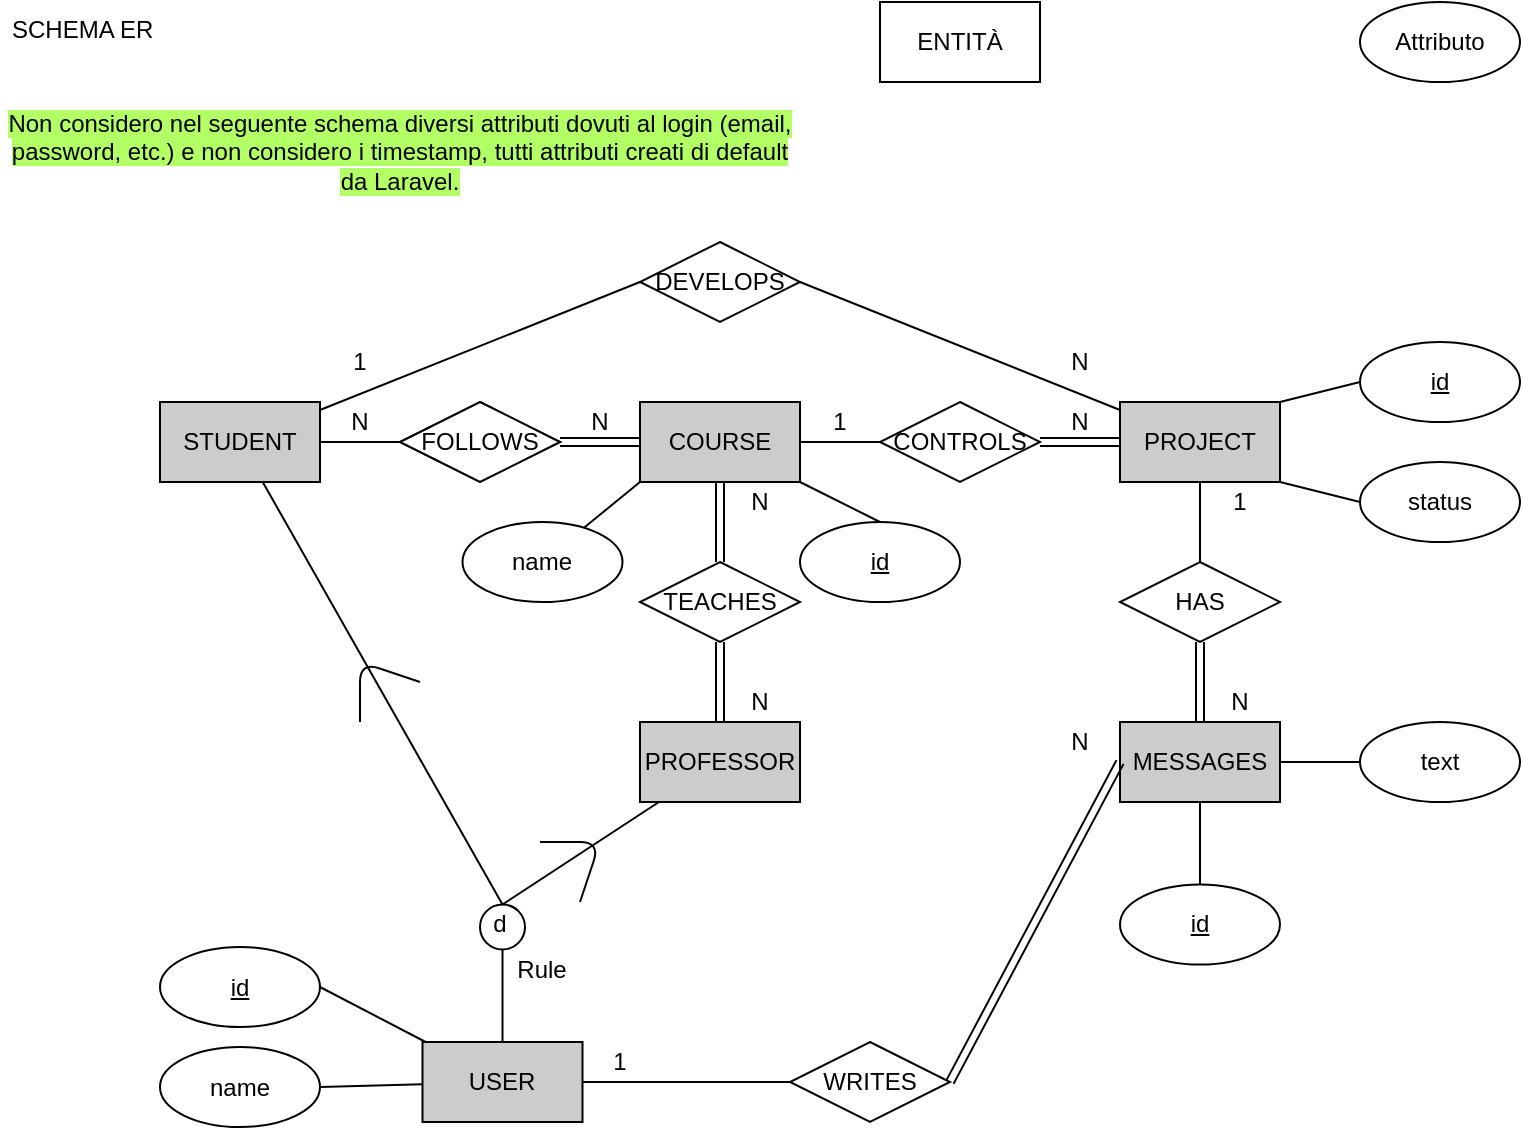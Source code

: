 <mxfile version="14.6.11" type="github" pages="5">
  <diagram name="SCHEMA_EER" id="66IZYz81pUA2FuGHuRgb">
    <mxGraphModel dx="981" dy="554" grid="1" gridSize="10" guides="1" tooltips="1" connect="1" arrows="1" fold="1" page="1" pageScale="1" pageWidth="850" pageHeight="1100" math="0" shadow="0">
      <root>
        <mxCell id="sZDU4HWieTK7Ssa5qvWq-0" />
        <mxCell id="sZDU4HWieTK7Ssa5qvWq-1" parent="sZDU4HWieTK7Ssa5qvWq-0" />
        <mxCell id="sZDU4HWieTK7Ssa5qvWq-4" style="edgeStyle=orthogonalEdgeStyle;rounded=0;orthogonalLoop=1;jettySize=auto;html=1;entryX=0;entryY=0.5;entryDx=0;entryDy=0;endArrow=none;endFill=0;" parent="sZDU4HWieTK7Ssa5qvWq-1" source="sZDU4HWieTK7Ssa5qvWq-7" target="sZDU4HWieTK7Ssa5qvWq-25" edge="1">
          <mxGeometry relative="1" as="geometry" />
        </mxCell>
        <mxCell id="sZDU4HWieTK7Ssa5qvWq-5" style="rounded=0;orthogonalLoop=1;jettySize=auto;html=1;entryX=0;entryY=0.5;entryDx=0;entryDy=0;endArrow=none;endFill=0;strokeColor=#000000;" parent="sZDU4HWieTK7Ssa5qvWq-1" source="sZDU4HWieTK7Ssa5qvWq-7" target="sZDU4HWieTK7Ssa5qvWq-27" edge="1">
          <mxGeometry relative="1" as="geometry" />
        </mxCell>
        <mxCell id="sZDU4HWieTK7Ssa5qvWq-6" style="rounded=0;orthogonalLoop=1;jettySize=auto;html=1;endArrow=none;endFill=0;entryX=0.5;entryY=0;entryDx=0;entryDy=0;" parent="sZDU4HWieTK7Ssa5qvWq-1" source="sZDU4HWieTK7Ssa5qvWq-7" target="sZDU4HWieTK7Ssa5qvWq-70" edge="1">
          <mxGeometry relative="1" as="geometry">
            <mxPoint x="160" y="580" as="targetPoint" />
          </mxGeometry>
        </mxCell>
        <mxCell id="sZDU4HWieTK7Ssa5qvWq-7" value="STUDENT" style="rounded=0;whiteSpace=wrap;html=1;fillColor=#CCCCCC;" parent="sZDU4HWieTK7Ssa5qvWq-1" vertex="1">
          <mxGeometry x="120" y="240" width="80" height="40" as="geometry" />
        </mxCell>
        <mxCell id="sZDU4HWieTK7Ssa5qvWq-8" style="edgeStyle=orthogonalEdgeStyle;rounded=0;orthogonalLoop=1;jettySize=auto;html=1;exitX=1;exitY=0.5;exitDx=0;exitDy=0;endArrow=none;endFill=0;strokeColor=#000000;" parent="sZDU4HWieTK7Ssa5qvWq-1" source="sZDU4HWieTK7Ssa5qvWq-10" target="sZDU4HWieTK7Ssa5qvWq-29" edge="1">
          <mxGeometry relative="1" as="geometry" />
        </mxCell>
        <mxCell id="sZDU4HWieTK7Ssa5qvWq-9" style="edgeStyle=none;rounded=0;orthogonalLoop=1;jettySize=auto;html=1;exitX=1;exitY=1;exitDx=0;exitDy=0;entryX=0.5;entryY=0;entryDx=0;entryDy=0;endArrow=none;endFill=0;strokeColor=#000000;" parent="sZDU4HWieTK7Ssa5qvWq-1" source="sZDU4HWieTK7Ssa5qvWq-10" target="sZDU4HWieTK7Ssa5qvWq-63" edge="1">
          <mxGeometry relative="1" as="geometry" />
        </mxCell>
        <mxCell id="sZDU4HWieTK7Ssa5qvWq-10" value="COURSE" style="rounded=0;whiteSpace=wrap;html=1;fillColor=#CCCCCC;" parent="sZDU4HWieTK7Ssa5qvWq-1" vertex="1">
          <mxGeometry x="360" y="240" width="80" height="40" as="geometry" />
        </mxCell>
        <mxCell id="sZDU4HWieTK7Ssa5qvWq-13" style="edgeStyle=none;rounded=0;orthogonalLoop=1;jettySize=auto;html=1;entryX=1;entryY=0.5;entryDx=0;entryDy=0;endArrow=none;endFill=0;strokeColor=#000000;" parent="sZDU4HWieTK7Ssa5qvWq-1" source="sZDU4HWieTK7Ssa5qvWq-18" target="sZDU4HWieTK7Ssa5qvWq-27" edge="1">
          <mxGeometry relative="1" as="geometry" />
        </mxCell>
        <mxCell id="sZDU4HWieTK7Ssa5qvWq-14" style="edgeStyle=none;rounded=0;orthogonalLoop=1;jettySize=auto;html=1;endArrow=none;endFill=0;strokeColor=#000000;entryX=0.5;entryY=0;entryDx=0;entryDy=0;" parent="sZDU4HWieTK7Ssa5qvWq-1" source="sZDU4HWieTK7Ssa5qvWq-18" target="sZDU4HWieTK7Ssa5qvWq-77" edge="1">
          <mxGeometry relative="1" as="geometry">
            <mxPoint x="640" y="320" as="targetPoint" />
          </mxGeometry>
        </mxCell>
        <mxCell id="sZDU4HWieTK7Ssa5qvWq-15" style="edgeStyle=none;rounded=0;orthogonalLoop=1;jettySize=auto;html=1;entryX=0;entryY=0.5;entryDx=0;entryDy=0;endArrow=none;endFill=0;strokeColor=#000000;exitX=1;exitY=0;exitDx=0;exitDy=0;" parent="sZDU4HWieTK7Ssa5qvWq-1" source="sZDU4HWieTK7Ssa5qvWq-18" target="sZDU4HWieTK7Ssa5qvWq-42" edge="1">
          <mxGeometry relative="1" as="geometry" />
        </mxCell>
        <mxCell id="sZDU4HWieTK7Ssa5qvWq-16" style="edgeStyle=none;rounded=0;orthogonalLoop=1;jettySize=auto;html=1;exitX=1;exitY=1;exitDx=0;exitDy=0;entryX=0;entryY=0.5;entryDx=0;entryDy=0;endArrow=none;endFill=0;strokeColor=#000000;" parent="sZDU4HWieTK7Ssa5qvWq-1" source="sZDU4HWieTK7Ssa5qvWq-18" target="sZDU4HWieTK7Ssa5qvWq-39" edge="1">
          <mxGeometry relative="1" as="geometry" />
        </mxCell>
        <mxCell id="sZDU4HWieTK7Ssa5qvWq-18" value="PROJECT" style="rounded=0;whiteSpace=wrap;html=1;fillColor=#CCCCCC;" parent="sZDU4HWieTK7Ssa5qvWq-1" vertex="1">
          <mxGeometry x="600" y="240" width="80" height="40" as="geometry" />
        </mxCell>
        <mxCell id="sZDU4HWieTK7Ssa5qvWq-19" style="edgeStyle=orthogonalEdgeStyle;rounded=0;orthogonalLoop=1;jettySize=auto;html=1;entryX=0.5;entryY=1;entryDx=0;entryDy=0;endArrow=none;endFill=0;strokeColor=#000000;shape=link;" parent="sZDU4HWieTK7Ssa5qvWq-1" source="sZDU4HWieTK7Ssa5qvWq-21" target="sZDU4HWieTK7Ssa5qvWq-31" edge="1">
          <mxGeometry relative="1" as="geometry" />
        </mxCell>
        <mxCell id="sZDU4HWieTK7Ssa5qvWq-20" style="rounded=0;orthogonalLoop=1;jettySize=auto;html=1;endArrow=none;endFill=0;entryX=0.5;entryY=0;entryDx=0;entryDy=0;" parent="sZDU4HWieTK7Ssa5qvWq-1" source="sZDU4HWieTK7Ssa5qvWq-21" target="sZDU4HWieTK7Ssa5qvWq-70" edge="1">
          <mxGeometry relative="1" as="geometry">
            <mxPoint x="160" y="580" as="targetPoint" />
          </mxGeometry>
        </mxCell>
        <mxCell id="sZDU4HWieTK7Ssa5qvWq-21" value="PROFESSOR" style="rounded=0;whiteSpace=wrap;html=1;fillColor=#CCCCCC;" parent="sZDU4HWieTK7Ssa5qvWq-1" vertex="1">
          <mxGeometry x="360" y="400" width="80" height="40" as="geometry" />
        </mxCell>
        <mxCell id="sZDU4HWieTK7Ssa5qvWq-22" value="ENTITÀ" style="rounded=0;whiteSpace=wrap;html=1;" parent="sZDU4HWieTK7Ssa5qvWq-1" vertex="1">
          <mxGeometry x="480" y="40" width="80" height="40" as="geometry" />
        </mxCell>
        <mxCell id="sZDU4HWieTK7Ssa5qvWq-23" value="" style="rhombus;whiteSpace=wrap;html=1;" parent="sZDU4HWieTK7Ssa5qvWq-1" vertex="1">
          <mxGeometry x="240" y="240" width="80" height="40" as="geometry" />
        </mxCell>
        <mxCell id="sZDU4HWieTK7Ssa5qvWq-24" style="edgeStyle=orthogonalEdgeStyle;rounded=0;orthogonalLoop=1;jettySize=auto;html=1;entryX=0;entryY=0.5;entryDx=0;entryDy=0;endArrow=none;endFill=0;strokeColor=#000000;shape=link;" parent="sZDU4HWieTK7Ssa5qvWq-1" source="sZDU4HWieTK7Ssa5qvWq-25" target="sZDU4HWieTK7Ssa5qvWq-10" edge="1">
          <mxGeometry relative="1" as="geometry" />
        </mxCell>
        <mxCell id="sZDU4HWieTK7Ssa5qvWq-25" value="FOLLOWS" style="rhombus;whiteSpace=wrap;html=1;" parent="sZDU4HWieTK7Ssa5qvWq-1" vertex="1">
          <mxGeometry x="240" y="240" width="80" height="40" as="geometry" />
        </mxCell>
        <mxCell id="sZDU4HWieTK7Ssa5qvWq-27" value="DEVELOPS" style="rhombus;whiteSpace=wrap;html=1;" parent="sZDU4HWieTK7Ssa5qvWq-1" vertex="1">
          <mxGeometry x="360" y="160" width="80" height="40" as="geometry" />
        </mxCell>
        <mxCell id="sZDU4HWieTK7Ssa5qvWq-28" style="edgeStyle=orthogonalEdgeStyle;rounded=0;orthogonalLoop=1;jettySize=auto;html=1;exitX=1;exitY=0.5;exitDx=0;exitDy=0;entryX=0;entryY=0.5;entryDx=0;entryDy=0;endArrow=none;endFill=0;strokeColor=#000000;shape=link;" parent="sZDU4HWieTK7Ssa5qvWq-1" source="sZDU4HWieTK7Ssa5qvWq-29" target="sZDU4HWieTK7Ssa5qvWq-18" edge="1">
          <mxGeometry relative="1" as="geometry" />
        </mxCell>
        <mxCell id="sZDU4HWieTK7Ssa5qvWq-29" value="CONTROLS" style="rhombus;whiteSpace=wrap;html=1;" parent="sZDU4HWieTK7Ssa5qvWq-1" vertex="1">
          <mxGeometry x="480" y="240" width="80" height="40" as="geometry" />
        </mxCell>
        <mxCell id="sZDU4HWieTK7Ssa5qvWq-30" style="edgeStyle=orthogonalEdgeStyle;rounded=0;orthogonalLoop=1;jettySize=auto;html=1;endArrow=none;endFill=0;strokeColor=#000000;shape=link;" parent="sZDU4HWieTK7Ssa5qvWq-1" source="sZDU4HWieTK7Ssa5qvWq-31" target="sZDU4HWieTK7Ssa5qvWq-10" edge="1">
          <mxGeometry relative="1" as="geometry" />
        </mxCell>
        <mxCell id="sZDU4HWieTK7Ssa5qvWq-31" value="TEACHES" style="rhombus;whiteSpace=wrap;html=1;" parent="sZDU4HWieTK7Ssa5qvWq-1" vertex="1">
          <mxGeometry x="360" y="320" width="80" height="40" as="geometry" />
        </mxCell>
        <mxCell id="sZDU4HWieTK7Ssa5qvWq-33" value="WRITES" style="rhombus;whiteSpace=wrap;html=1;" parent="sZDU4HWieTK7Ssa5qvWq-1" vertex="1">
          <mxGeometry x="435" y="560" width="80" height="40" as="geometry" />
        </mxCell>
        <mxCell id="sZDU4HWieTK7Ssa5qvWq-34" style="edgeStyle=none;rounded=0;orthogonalLoop=1;jettySize=auto;html=1;endArrow=none;endFill=0;strokeColor=#000000;shape=link;exitX=0.5;exitY=1;exitDx=0;exitDy=0;entryX=0.5;entryY=0;entryDx=0;entryDy=0;" parent="sZDU4HWieTK7Ssa5qvWq-1" source="sZDU4HWieTK7Ssa5qvWq-77" target="9dTlJpX9FoMD81TNzN0M-7" edge="1">
          <mxGeometry relative="1" as="geometry">
            <mxPoint x="640" y="360" as="sourcePoint" />
            <mxPoint x="640" y="400" as="targetPoint" />
          </mxGeometry>
        </mxCell>
        <mxCell id="sZDU4HWieTK7Ssa5qvWq-36" style="edgeStyle=none;rounded=0;orthogonalLoop=1;jettySize=auto;html=1;entryX=0.5;entryY=0;entryDx=0;entryDy=0;endArrow=none;endFill=0;strokeColor=#000000;exitX=0.5;exitY=1;exitDx=0;exitDy=0;" parent="sZDU4HWieTK7Ssa5qvWq-1" source="9dTlJpX9FoMD81TNzN0M-7" target="9dTlJpX9FoMD81TNzN0M-5" edge="1">
          <mxGeometry relative="1" as="geometry">
            <mxPoint x="640" y="440" as="sourcePoint" />
            <mxPoint x="640" y="480" as="targetPoint" />
          </mxGeometry>
        </mxCell>
        <mxCell id="TBHhQB67um9vgZtg84Kf-2" style="rounded=0;orthogonalLoop=1;jettySize=auto;html=1;entryX=0;entryY=0.5;entryDx=0;entryDy=0;endArrow=none;endFill=0;exitX=1;exitY=0.5;exitDx=0;exitDy=0;" parent="sZDU4HWieTK7Ssa5qvWq-1" source="9dTlJpX9FoMD81TNzN0M-7" target="sZDU4HWieTK7Ssa5qvWq-49" edge="1">
          <mxGeometry relative="1" as="geometry">
            <mxPoint x="680" y="420" as="sourcePoint" />
          </mxGeometry>
        </mxCell>
        <mxCell id="sZDU4HWieTK7Ssa5qvWq-39" value="status" style="ellipse;whiteSpace=wrap;html=1;align=center;" parent="sZDU4HWieTK7Ssa5qvWq-1" vertex="1">
          <mxGeometry x="720" y="270" width="80" height="40" as="geometry" />
        </mxCell>
        <mxCell id="sZDU4HWieTK7Ssa5qvWq-40" value="name" style="ellipse;whiteSpace=wrap;html=1;align=center;" parent="sZDU4HWieTK7Ssa5qvWq-1" vertex="1">
          <mxGeometry x="120" y="562.5" width="80" height="40" as="geometry" />
        </mxCell>
        <mxCell id="sZDU4HWieTK7Ssa5qvWq-42" value="&lt;u&gt;id&lt;/u&gt;" style="ellipse;whiteSpace=wrap;html=1;align=center;" parent="sZDU4HWieTK7Ssa5qvWq-1" vertex="1">
          <mxGeometry x="720" y="210" width="80" height="40" as="geometry" />
        </mxCell>
        <mxCell id="sZDU4HWieTK7Ssa5qvWq-43" value="&lt;u&gt;id&lt;/u&gt;" style="ellipse;whiteSpace=wrap;html=1;align=center;" parent="sZDU4HWieTK7Ssa5qvWq-1" vertex="1">
          <mxGeometry x="120" y="512.5" width="80" height="40" as="geometry" />
        </mxCell>
        <mxCell id="sZDU4HWieTK7Ssa5qvWq-45" value="SCHEMA ER&#xa;" style="text;strokeColor=none;fillColor=none;spacingLeft=4;spacingRight=4;overflow=hidden;rotatable=0;points=[[0,0.5],[1,0.5]];portConstraint=eastwest;fontSize=12;" parent="sZDU4HWieTK7Ssa5qvWq-1" vertex="1">
          <mxGeometry x="40" y="40" width="90" height="30" as="geometry" />
        </mxCell>
        <mxCell id="sZDU4HWieTK7Ssa5qvWq-49" value="text" style="ellipse;whiteSpace=wrap;html=1;align=center;" parent="sZDU4HWieTK7Ssa5qvWq-1" vertex="1">
          <mxGeometry x="720" y="400" width="80" height="40" as="geometry" />
        </mxCell>
        <mxCell id="sZDU4HWieTK7Ssa5qvWq-52" value="N" style="text;html=1;strokeColor=none;fillColor=none;align=center;verticalAlign=middle;whiteSpace=wrap;rounded=0;" parent="sZDU4HWieTK7Ssa5qvWq-1" vertex="1">
          <mxGeometry x="320" y="240" width="40" height="20" as="geometry" />
        </mxCell>
        <mxCell id="sZDU4HWieTK7Ssa5qvWq-53" value="N" style="text;html=1;strokeColor=none;fillColor=none;align=center;verticalAlign=middle;whiteSpace=wrap;rounded=0;" parent="sZDU4HWieTK7Ssa5qvWq-1" vertex="1">
          <mxGeometry x="200" y="240" width="40" height="20" as="geometry" />
        </mxCell>
        <mxCell id="sZDU4HWieTK7Ssa5qvWq-54" value="N" style="text;html=1;strokeColor=none;fillColor=none;align=center;verticalAlign=middle;whiteSpace=wrap;rounded=0;" parent="sZDU4HWieTK7Ssa5qvWq-1" vertex="1">
          <mxGeometry x="560" y="240" width="40" height="20" as="geometry" />
        </mxCell>
        <mxCell id="sZDU4HWieTK7Ssa5qvWq-55" value="1" style="text;html=1;strokeColor=none;fillColor=none;align=center;verticalAlign=middle;whiteSpace=wrap;rounded=0;" parent="sZDU4HWieTK7Ssa5qvWq-1" vertex="1">
          <mxGeometry x="440" y="240" width="40" height="20" as="geometry" />
        </mxCell>
        <mxCell id="sZDU4HWieTK7Ssa5qvWq-57" value="1" style="text;html=1;strokeColor=none;fillColor=none;align=center;verticalAlign=middle;whiteSpace=wrap;rounded=0;" parent="sZDU4HWieTK7Ssa5qvWq-1" vertex="1">
          <mxGeometry x="200" y="210" width="40" height="20" as="geometry" />
        </mxCell>
        <mxCell id="sZDU4HWieTK7Ssa5qvWq-58" value="N" style="text;html=1;strokeColor=none;fillColor=none;align=center;verticalAlign=middle;whiteSpace=wrap;rounded=0;" parent="sZDU4HWieTK7Ssa5qvWq-1" vertex="1">
          <mxGeometry x="560" y="210" width="40" height="20" as="geometry" />
        </mxCell>
        <mxCell id="sZDU4HWieTK7Ssa5qvWq-59" value="N" style="text;html=1;strokeColor=none;fillColor=none;align=center;verticalAlign=middle;whiteSpace=wrap;rounded=0;" parent="sZDU4HWieTK7Ssa5qvWq-1" vertex="1">
          <mxGeometry x="640" y="380" width="40" height="20" as="geometry" />
        </mxCell>
        <mxCell id="sZDU4HWieTK7Ssa5qvWq-60" value="1" style="text;html=1;strokeColor=none;fillColor=none;align=center;verticalAlign=middle;whiteSpace=wrap;rounded=0;" parent="sZDU4HWieTK7Ssa5qvWq-1" vertex="1">
          <mxGeometry x="640" y="280" width="40" height="20" as="geometry" />
        </mxCell>
        <mxCell id="sZDU4HWieTK7Ssa5qvWq-61" value="N" style="text;html=1;strokeColor=none;fillColor=none;align=center;verticalAlign=middle;whiteSpace=wrap;rounded=0;" parent="sZDU4HWieTK7Ssa5qvWq-1" vertex="1">
          <mxGeometry x="400" y="380" width="40" height="20" as="geometry" />
        </mxCell>
        <mxCell id="sZDU4HWieTK7Ssa5qvWq-62" value="N" style="text;html=1;strokeColor=none;fillColor=none;align=center;verticalAlign=middle;whiteSpace=wrap;rounded=0;" parent="sZDU4HWieTK7Ssa5qvWq-1" vertex="1">
          <mxGeometry x="400" y="280" width="40" height="20" as="geometry" />
        </mxCell>
        <mxCell id="sZDU4HWieTK7Ssa5qvWq-63" value="&lt;u&gt;id&lt;/u&gt;" style="ellipse;whiteSpace=wrap;html=1;align=center;" parent="sZDU4HWieTK7Ssa5qvWq-1" vertex="1">
          <mxGeometry x="440" y="300" width="80" height="40" as="geometry" />
        </mxCell>
        <mxCell id="sZDU4HWieTK7Ssa5qvWq-64" style="rounded=0;orthogonalLoop=1;jettySize=auto;html=1;entryX=0.5;entryY=1;entryDx=0;entryDy=0;endArrow=none;endFill=0;" parent="sZDU4HWieTK7Ssa5qvWq-1" source="sZDU4HWieTK7Ssa5qvWq-69" target="sZDU4HWieTK7Ssa5qvWq-70" edge="1">
          <mxGeometry relative="1" as="geometry" />
        </mxCell>
        <mxCell id="sZDU4HWieTK7Ssa5qvWq-65" style="rounded=0;orthogonalLoop=1;jettySize=auto;html=1;entryX=1;entryY=0.5;entryDx=0;entryDy=0;endArrow=none;endFill=0;" parent="sZDU4HWieTK7Ssa5qvWq-1" source="sZDU4HWieTK7Ssa5qvWq-69" target="sZDU4HWieTK7Ssa5qvWq-43" edge="1">
          <mxGeometry relative="1" as="geometry" />
        </mxCell>
        <mxCell id="sZDU4HWieTK7Ssa5qvWq-66" style="rounded=0;orthogonalLoop=1;jettySize=auto;html=1;entryX=1;entryY=0.5;entryDx=0;entryDy=0;endArrow=none;endFill=0;" parent="sZDU4HWieTK7Ssa5qvWq-1" source="sZDU4HWieTK7Ssa5qvWq-69" target="sZDU4HWieTK7Ssa5qvWq-40" edge="1">
          <mxGeometry relative="1" as="geometry" />
        </mxCell>
        <mxCell id="sZDU4HWieTK7Ssa5qvWq-68" style="edgeStyle=none;rounded=0;orthogonalLoop=1;jettySize=auto;html=1;endArrow=none;endFill=0;" parent="sZDU4HWieTK7Ssa5qvWq-1" source="sZDU4HWieTK7Ssa5qvWq-69" target="sZDU4HWieTK7Ssa5qvWq-33" edge="1">
          <mxGeometry relative="1" as="geometry" />
        </mxCell>
        <mxCell id="sZDU4HWieTK7Ssa5qvWq-69" value="USER" style="rounded=0;whiteSpace=wrap;html=1;fillColor=#CCCCCC;" parent="sZDU4HWieTK7Ssa5qvWq-1" vertex="1">
          <mxGeometry x="251.25" y="560" width="80" height="40" as="geometry" />
        </mxCell>
        <mxCell id="sZDU4HWieTK7Ssa5qvWq-70" value="" style="ellipse;whiteSpace=wrap;html=1;aspect=fixed;" parent="sZDU4HWieTK7Ssa5qvWq-1" vertex="1">
          <mxGeometry x="280" y="491.25" width="22.5" height="22.5" as="geometry" />
        </mxCell>
        <mxCell id="sZDU4HWieTK7Ssa5qvWq-71" value="&lt;div&gt;d&lt;/div&gt;" style="text;html=1;strokeColor=none;fillColor=none;align=center;verticalAlign=middle;whiteSpace=wrap;rounded=0;" parent="sZDU4HWieTK7Ssa5qvWq-1" vertex="1">
          <mxGeometry x="270" y="491.25" width="40" height="20" as="geometry" />
        </mxCell>
        <mxCell id="sZDU4HWieTK7Ssa5qvWq-72" value="1" style="text;html=1;strokeColor=none;fillColor=none;align=center;verticalAlign=middle;whiteSpace=wrap;rounded=0;" parent="sZDU4HWieTK7Ssa5qvWq-1" vertex="1">
          <mxGeometry x="330" y="560" width="40" height="20" as="geometry" />
        </mxCell>
        <mxCell id="sZDU4HWieTK7Ssa5qvWq-73" value="N" style="text;html=1;strokeColor=none;fillColor=none;align=center;verticalAlign=middle;whiteSpace=wrap;rounded=0;" parent="sZDU4HWieTK7Ssa5qvWq-1" vertex="1">
          <mxGeometry x="560" y="400" width="40" height="20" as="geometry" />
        </mxCell>
        <mxCell id="sZDU4HWieTK7Ssa5qvWq-77" value="HAS" style="rhombus;whiteSpace=wrap;html=1;" parent="sZDU4HWieTK7Ssa5qvWq-1" vertex="1">
          <mxGeometry x="600" y="320" width="80" height="40" as="geometry" />
        </mxCell>
        <mxCell id="sZDU4HWieTK7Ssa5qvWq-78" value="Attributo" style="ellipse;whiteSpace=wrap;html=1;align=center;" parent="sZDU4HWieTK7Ssa5qvWq-1" vertex="1">
          <mxGeometry x="720" y="40" width="80" height="40" as="geometry" />
        </mxCell>
        <mxCell id="sZDU4HWieTK7Ssa5qvWq-79" value="" style="endArrow=none;html=1;" parent="sZDU4HWieTK7Ssa5qvWq-1" edge="1">
          <mxGeometry width="50" height="50" relative="1" as="geometry">
            <mxPoint x="220" y="400" as="sourcePoint" />
            <mxPoint x="250" y="380" as="targetPoint" />
            <Array as="points">
              <mxPoint x="220" y="370" />
            </Array>
          </mxGeometry>
        </mxCell>
        <mxCell id="sZDU4HWieTK7Ssa5qvWq-80" value="" style="endArrow=none;html=1;" parent="sZDU4HWieTK7Ssa5qvWq-1" edge="1">
          <mxGeometry width="50" height="50" relative="1" as="geometry">
            <mxPoint x="310" y="460" as="sourcePoint" />
            <mxPoint x="330" y="490" as="targetPoint" />
            <Array as="points">
              <mxPoint x="340" y="460" />
            </Array>
          </mxGeometry>
        </mxCell>
        <mxCell id="9dTlJpX9FoMD81TNzN0M-0" value="Rule" style="text;html=1;strokeColor=none;fillColor=none;align=center;verticalAlign=middle;whiteSpace=wrap;rounded=0;" vertex="1" parent="sZDU4HWieTK7Ssa5qvWq-1">
          <mxGeometry x="291.25" y="513.75" width="40" height="20" as="geometry" />
        </mxCell>
        <mxCell id="9dTlJpX9FoMD81TNzN0M-4" style="rounded=0;orthogonalLoop=1;jettySize=auto;html=1;entryX=0;entryY=1;entryDx=0;entryDy=0;endArrow=none;endFill=0;" edge="1" parent="sZDU4HWieTK7Ssa5qvWq-1" source="9dTlJpX9FoMD81TNzN0M-3" target="sZDU4HWieTK7Ssa5qvWq-10">
          <mxGeometry relative="1" as="geometry" />
        </mxCell>
        <mxCell id="9dTlJpX9FoMD81TNzN0M-3" value="name" style="ellipse;whiteSpace=wrap;html=1;align=center;" vertex="1" parent="sZDU4HWieTK7Ssa5qvWq-1">
          <mxGeometry x="271.25" y="300" width="80" height="40" as="geometry" />
        </mxCell>
        <mxCell id="9dTlJpX9FoMD81TNzN0M-5" value="&lt;u&gt;id&lt;/u&gt;" style="ellipse;whiteSpace=wrap;html=1;align=center;" vertex="1" parent="sZDU4HWieTK7Ssa5qvWq-1">
          <mxGeometry x="600" y="481.25" width="80" height="40" as="geometry" />
        </mxCell>
        <mxCell id="9dTlJpX9FoMD81TNzN0M-7" value="MESSAGES" style="rounded=0;whiteSpace=wrap;html=1;labelBackgroundColor=none;fillColor=#CCCCCC;" vertex="1" parent="sZDU4HWieTK7Ssa5qvWq-1">
          <mxGeometry x="600" y="400" width="80" height="40" as="geometry" />
        </mxCell>
        <mxCell id="9dTlJpX9FoMD81TNzN0M-8" value="" style="rounded=0;orthogonalLoop=1;jettySize=auto;html=1;exitX=1;exitY=0.5;exitDx=0;exitDy=0;entryX=0;entryY=0.5;entryDx=0;entryDy=0;endArrow=none;endFill=0;strokeColor=#000000;shape=link;" edge="1" parent="sZDU4HWieTK7Ssa5qvWq-1" source="sZDU4HWieTK7Ssa5qvWq-33" target="9dTlJpX9FoMD81TNzN0M-7">
          <mxGeometry relative="1" as="geometry">
            <mxPoint x="515" y="580" as="sourcePoint" />
            <mxPoint x="600" y="420" as="targetPoint" />
          </mxGeometry>
        </mxCell>
        <mxCell id="9dTlJpX9FoMD81TNzN0M-9" value="&lt;div&gt;&lt;span style=&quot;background-color: rgb(179 , 255 , 102)&quot;&gt;Non considero nel seguente schema diversi attributi dovuti al login (email, password, etc.) e non considero i timestamp, tutti attributi creati di default da Laravel.&lt;/span&gt;&lt;/div&gt;" style="text;html=1;strokeColor=none;fillColor=none;align=center;verticalAlign=middle;whiteSpace=wrap;rounded=0;" vertex="1" parent="sZDU4HWieTK7Ssa5qvWq-1">
          <mxGeometry x="40" y="80" width="400" height="70" as="geometry" />
        </mxCell>
      </root>
    </mxGraphModel>
  </diagram>
  <diagram name="SCHEMA_RELAZIONALE" id="MZw9mcAXWoQgqGe-_8PZ">
    <mxGraphModel dx="1422" dy="804" grid="1" gridSize="10" guides="1" tooltips="1" connect="1" arrows="1" fold="1" page="1" pageScale="1" pageWidth="850" pageHeight="1100" math="0" shadow="0">
      <root>
        <mxCell id="05BvGZ8dcpormVHHbP-I-0" />
        <mxCell id="05BvGZ8dcpormVHHbP-I-1" parent="05BvGZ8dcpormVHHbP-I-0" />
        <mxCell id="05BvGZ8dcpormVHHbP-I-2" value="&lt;u&gt;id&lt;/u&gt;" style="whiteSpace=wrap;html=1;align=center;" parent="05BvGZ8dcpormVHHbP-I-1" vertex="1">
          <mxGeometry x="160.24" y="120" width="120" height="20" as="geometry" />
        </mxCell>
        <mxCell id="05BvGZ8dcpormVHHbP-I-3" style="edgeStyle=orthogonalEdgeStyle;curved=1;rounded=0;orthogonalLoop=1;jettySize=auto;html=1;exitX=1;exitY=0.25;exitDx=0;exitDy=0;endSize=6;" parent="05BvGZ8dcpormVHHbP-I-1" source="05BvGZ8dcpormVHHbP-I-4" edge="1">
          <mxGeometry relative="1" as="geometry">
            <mxPoint x="279.623" y="284.905" as="targetPoint" />
          </mxGeometry>
        </mxCell>
        <mxCell id="05BvGZ8dcpormVHHbP-I-4" value="&lt;u&gt;id&lt;/u&gt;" style="whiteSpace=wrap;html=1;align=center;" parent="05BvGZ8dcpormVHHbP-I-1" vertex="1">
          <mxGeometry x="159.48" y="280" width="120" height="20" as="geometry" />
        </mxCell>
        <mxCell id="05BvGZ8dcpormVHHbP-I-5" value="&lt;u&gt;CODICE_PROGETTO&lt;/u&gt;" style="whiteSpace=wrap;html=1;align=center;" parent="05BvGZ8dcpormVHHbP-I-1" vertex="1">
          <mxGeometry x="169.48" y="540" width="120" height="20" as="geometry" />
        </mxCell>
        <mxCell id="05BvGZ8dcpormVHHbP-I-6" value="&lt;u&gt;NUMERO&lt;/u&gt;" style="whiteSpace=wrap;html=1;align=center;" parent="05BvGZ8dcpormVHHbP-I-1" vertex="1">
          <mxGeometry x="290" y="600" width="120" height="20" as="geometry" />
        </mxCell>
        <mxCell id="05BvGZ8dcpormVHHbP-I-7" value="role" style="whiteSpace=wrap;html=1;align=center;" parent="05BvGZ8dcpormVHHbP-I-1" vertex="1">
          <mxGeometry x="399.76" y="120" width="120" height="20" as="geometry" />
        </mxCell>
        <mxCell id="05BvGZ8dcpormVHHbP-I-8" value="user" style="text;strokeColor=none;fillColor=none;spacingLeft=4;spacingRight=4;overflow=hidden;rotatable=0;points=[[0,0.5],[1,0.5]];portConstraint=eastwest;fontSize=12;align=left;" parent="05BvGZ8dcpormVHHbP-I-1" vertex="1">
          <mxGeometry x="170" y="100" width="80" height="20" as="geometry" />
        </mxCell>
        <mxCell id="05BvGZ8dcpormVHHbP-I-9" value="course" style="text;strokeColor=none;fillColor=none;spacingLeft=4;spacingRight=4;overflow=hidden;rotatable=0;points=[[0,0.5],[1,0.5]];portConstraint=eastwest;fontSize=12;" parent="05BvGZ8dcpormVHHbP-I-1" vertex="1">
          <mxGeometry x="159.48" y="260" width="70" height="20" as="geometry" />
        </mxCell>
        <mxCell id="05BvGZ8dcpormVHHbP-I-10" value="PROGETTO" style="text;strokeColor=none;fillColor=none;spacingLeft=4;spacingRight=4;overflow=hidden;rotatable=0;points=[[0,0.5],[1,0.5]];portConstraint=eastwest;fontSize=12;" parent="05BvGZ8dcpormVHHbP-I-1" vertex="1">
          <mxGeometry x="170.0" y="520" width="80" height="20" as="geometry" />
        </mxCell>
        <mxCell id="05BvGZ8dcpormVHHbP-I-11" value="ALLEGATO" style="text;strokeColor=none;fillColor=none;spacingLeft=4;spacingRight=4;overflow=hidden;rotatable=0;points=[[0,0.5],[1,0.5]];portConstraint=eastwest;fontSize=12;" parent="05BvGZ8dcpormVHHbP-I-1" vertex="1">
          <mxGeometry x="170" y="580" width="80" height="30" as="geometry" />
        </mxCell>
        <mxCell id="05BvGZ8dcpormVHHbP-I-12" style="edgeStyle=orthogonalEdgeStyle;curved=1;rounded=0;orthogonalLoop=1;jettySize=auto;html=1;entryX=0;entryY=0.5;entryDx=0;entryDy=0;startArrow=none;startFill=0;endArrow=classic;endFill=1;exitX=0;exitY=0.5;exitDx=0;exitDy=0;" parent="05BvGZ8dcpormVHHbP-I-1" source="05BvGZ8dcpormVHHbP-I-13" target="05BvGZ8dcpormVHHbP-I-5" edge="1">
          <mxGeometry relative="1" as="geometry">
            <Array as="points">
              <mxPoint x="140" y="610" />
              <mxPoint x="140" y="550" />
            </Array>
          </mxGeometry>
        </mxCell>
        <mxCell id="05BvGZ8dcpormVHHbP-I-13" value="&lt;u&gt;COD_PRO&lt;/u&gt;" style="whiteSpace=wrap;html=1;align=center;" parent="05BvGZ8dcpormVHHbP-I-1" vertex="1">
          <mxGeometry x="170" y="600" width="120" height="20" as="geometry" />
        </mxCell>
        <mxCell id="05BvGZ8dcpormVHHbP-I-14" style="edgeStyle=orthogonalEdgeStyle;curved=1;rounded=0;orthogonalLoop=1;jettySize=auto;html=1;entryX=0;entryY=0.75;entryDx=0;entryDy=0;exitX=0;exitY=0.5;exitDx=0;exitDy=0;" parent="05BvGZ8dcpormVHHbP-I-1" source="05BvGZ8dcpormVHHbP-I-15" target="05BvGZ8dcpormVHHbP-I-2" edge="1">
          <mxGeometry relative="1" as="geometry">
            <Array as="points">
              <mxPoint x="130" y="210" />
              <mxPoint x="130" y="135" />
            </Array>
            <mxPoint x="169.52" y="190" as="targetPoint" />
          </mxGeometry>
        </mxCell>
        <mxCell id="05BvGZ8dcpormVHHbP-I-15" value="&lt;u&gt;user_id&lt;/u&gt;" style="whiteSpace=wrap;html=1;align=center;" parent="05BvGZ8dcpormVHHbP-I-1" vertex="1">
          <mxGeometry x="160.0" y="200" width="120" height="20" as="geometry" />
        </mxCell>
        <mxCell id="05BvGZ8dcpormVHHbP-I-16" style="edgeStyle=orthogonalEdgeStyle;curved=1;rounded=0;orthogonalLoop=1;jettySize=auto;html=1;entryX=0;entryY=0.75;entryDx=0;entryDy=0;endSize=6;" parent="05BvGZ8dcpormVHHbP-I-1" source="05BvGZ8dcpormVHHbP-I-17" target="05BvGZ8dcpormVHHbP-I-2" edge="1">
          <mxGeometry relative="1" as="geometry">
            <Array as="points">
              <mxPoint x="100" y="490" />
              <mxPoint x="100" y="135" />
            </Array>
            <mxPoint x="170" y="250" as="targetPoint" />
          </mxGeometry>
        </mxCell>
        <mxCell id="05BvGZ8dcpormVHHbP-I-17" value="&lt;u&gt;MAT_DOC&lt;/u&gt;" style="whiteSpace=wrap;html=1;align=center;" parent="05BvGZ8dcpormVHHbP-I-1" vertex="1">
          <mxGeometry x="170.48" y="480" width="120" height="20" as="geometry" />
        </mxCell>
        <mxCell id="05BvGZ8dcpormVHHbP-I-18" value="SCHEMA RELAZIONALE" style="text;strokeColor=none;fillColor=none;spacingLeft=4;spacingRight=4;overflow=hidden;rotatable=0;points=[[0,0.5],[1,0.5]];portConstraint=eastwest;fontSize=12;" parent="05BvGZ8dcpormVHHbP-I-1" vertex="1">
          <mxGeometry x="170.48" y="60" width="159.52" height="20" as="geometry" />
        </mxCell>
        <mxCell id="_NmGczmbwA6_wh9LJNI8-0" style="edgeStyle=orthogonalEdgeStyle;rounded=0;orthogonalLoop=1;jettySize=auto;html=1;entryX=0.75;entryY=1;entryDx=0;entryDy=0;endArrow=none;endFill=0;curved=1;exitX=0.5;exitY=0;exitDx=0;exitDy=0;" parent="05BvGZ8dcpormVHHbP-I-1" source="05BvGZ8dcpormVHHbP-I-19" target="05BvGZ8dcpormVHHbP-I-2" edge="1">
          <mxGeometry relative="1" as="geometry">
            <Array as="points">
              <mxPoint x="490" y="600" />
              <mxPoint x="490" y="170" />
              <mxPoint x="260" y="170" />
            </Array>
          </mxGeometry>
        </mxCell>
        <mxCell id="05BvGZ8dcpormVHHbP-I-19" value="MAT_MIT" style="whiteSpace=wrap;html=1;align=center;" parent="05BvGZ8dcpormVHHbP-I-1" vertex="1">
          <mxGeometry x="410" y="600" width="120" height="20" as="geometry" />
        </mxCell>
        <mxCell id="05BvGZ8dcpormVHHbP-I-21" value="name" style="whiteSpace=wrap;html=1;align=center;" parent="05BvGZ8dcpormVHHbP-I-1" vertex="1">
          <mxGeometry x="280.24" y="120" width="120" height="20" as="geometry" />
        </mxCell>
        <mxCell id="05BvGZ8dcpormVHHbP-I-22" value="STATO" style="whiteSpace=wrap;html=1;align=center;" parent="05BvGZ8dcpormVHHbP-I-1" vertex="1">
          <mxGeometry x="290" y="540" width="120" height="20" as="geometry" />
        </mxCell>
        <mxCell id="05BvGZ8dcpormVHHbP-I-23" value="course_user" style="text;whiteSpace=wrap;html=1;" parent="05BvGZ8dcpormVHHbP-I-1" vertex="1">
          <mxGeometry x="160.0" y="180" width="50" height="20" as="geometry" />
        </mxCell>
        <mxCell id="05BvGZ8dcpormVHHbP-I-24" value="INSEGNA" style="text;whiteSpace=wrap;html=1;" parent="05BvGZ8dcpormVHHbP-I-1" vertex="1">
          <mxGeometry x="170.48" y="460" width="60" height="20" as="geometry" />
        </mxCell>
        <mxCell id="05BvGZ8dcpormVHHbP-I-25" style="edgeStyle=orthogonalEdgeStyle;rounded=0;orthogonalLoop=1;jettySize=auto;html=1;entryX=0;entryY=0.75;entryDx=0;entryDy=0;curved=1;exitX=0;exitY=0.5;exitDx=0;exitDy=0;" parent="05BvGZ8dcpormVHHbP-I-1" source="05BvGZ8dcpormVHHbP-I-26" target="05BvGZ8dcpormVHHbP-I-2" edge="1">
          <mxGeometry relative="1" as="geometry">
            <Array as="points">
              <mxPoint x="80" y="670" />
              <mxPoint x="80" y="135" />
            </Array>
            <mxPoint x="169.52" y="190" as="targetPoint" />
          </mxGeometry>
        </mxCell>
        <mxCell id="05BvGZ8dcpormVHHbP-I-26" value="&lt;u&gt;MAT_STU&lt;/u&gt;" style="whiteSpace=wrap;html=1;align=center;" parent="05BvGZ8dcpormVHHbP-I-1" vertex="1">
          <mxGeometry x="169.52" y="660" width="120" height="20" as="geometry" />
        </mxCell>
        <mxCell id="05BvGZ8dcpormVHHbP-I-27" value="SVILUPPA" style="text;whiteSpace=wrap;html=1;" parent="05BvGZ8dcpormVHHbP-I-1" vertex="1">
          <mxGeometry x="169.52" y="640" width="60" height="20" as="geometry" />
        </mxCell>
        <mxCell id="05BvGZ8dcpormVHHbP-I-31" style="edgeStyle=orthogonalEdgeStyle;curved=1;rounded=0;orthogonalLoop=1;jettySize=auto;html=1;endSize=6;entryX=0.75;entryY=0;entryDx=0;entryDy=0;exitX=0.5;exitY=1;exitDx=0;exitDy=0;" parent="05BvGZ8dcpormVHHbP-I-1" source="05BvGZ8dcpormVHHbP-I-32" target="05BvGZ8dcpormVHHbP-I-4" edge="1">
          <mxGeometry relative="1" as="geometry">
            <mxPoint x="310" y="335" as="targetPoint" />
            <Array as="points">
              <mxPoint x="340" y="240" />
              <mxPoint x="250" y="240" />
            </Array>
            <mxPoint x="340" y="230" as="sourcePoint" />
          </mxGeometry>
        </mxCell>
        <mxCell id="05BvGZ8dcpormVHHbP-I-32" value="&lt;u&gt;course_id&lt;/u&gt;" style="whiteSpace=wrap;html=1;align=center;" parent="05BvGZ8dcpormVHHbP-I-1" vertex="1">
          <mxGeometry x="280" y="200" width="120" height="20" as="geometry" />
        </mxCell>
        <mxCell id="BUOIuf437bLVim7vrcPZ-0" style="edgeStyle=orthogonalEdgeStyle;curved=1;rounded=0;orthogonalLoop=1;jettySize=auto;html=1;entryX=0;entryY=0.5;entryDx=0;entryDy=0;startArrow=none;startFill=0;endArrow=classic;endFill=1;" parent="05BvGZ8dcpormVHHbP-I-1" source="05BvGZ8dcpormVHHbP-I-34" target="05BvGZ8dcpormVHHbP-I-4" edge="1">
          <mxGeometry relative="1" as="geometry">
            <Array as="points">
              <mxPoint x="351" y="460" />
              <mxPoint x="130" y="460" />
              <mxPoint x="130" y="290" />
            </Array>
          </mxGeometry>
        </mxCell>
        <mxCell id="05BvGZ8dcpormVHHbP-I-34" value="&lt;div&gt;&lt;u&gt;NOM_COR&lt;/u&gt;&lt;/div&gt;" style="whiteSpace=wrap;html=1;align=center;" parent="05BvGZ8dcpormVHHbP-I-1" vertex="1">
          <mxGeometry x="290.48" y="480" width="120" height="20" as="geometry" />
        </mxCell>
        <mxCell id="05BvGZ8dcpormVHHbP-I-35" style="edgeStyle=orthogonalEdgeStyle;curved=1;rounded=0;orthogonalLoop=1;jettySize=auto;html=1;entryX=0;entryY=0.5;entryDx=0;entryDy=0;" parent="05BvGZ8dcpormVHHbP-I-1" source="05BvGZ8dcpormVHHbP-I-36" target="05BvGZ8dcpormVHHbP-I-5" edge="1">
          <mxGeometry relative="1" as="geometry">
            <Array as="points">
              <mxPoint x="360" y="640" />
              <mxPoint x="130" y="640" />
              <mxPoint x="130" y="550" />
            </Array>
          </mxGeometry>
        </mxCell>
        <mxCell id="05BvGZ8dcpormVHHbP-I-36" value="&lt;u&gt;COD_PRO&lt;/u&gt;" style="whiteSpace=wrap;html=1;align=center;" parent="05BvGZ8dcpormVHHbP-I-1" vertex="1">
          <mxGeometry x="289.52" y="660" width="120" height="20" as="geometry" />
        </mxCell>
        <mxCell id="05BvGZ8dcpormVHHbP-I-37" style="edgeStyle=orthogonalEdgeStyle;curved=1;rounded=0;orthogonalLoop=1;jettySize=auto;html=1;endSize=6;entryX=0.5;entryY=1;entryDx=0;entryDy=0;" parent="05BvGZ8dcpormVHHbP-I-1" source="05BvGZ8dcpormVHHbP-I-38" target="05BvGZ8dcpormVHHbP-I-4" edge="1">
          <mxGeometry relative="1" as="geometry">
            <Array as="points">
              <mxPoint x="470" y="720" />
              <mxPoint x="790" y="720" />
              <mxPoint x="790" y="370" />
              <mxPoint x="220" y="370" />
            </Array>
            <mxPoint x="310" y="310" as="targetPoint" />
          </mxGeometry>
        </mxCell>
        <mxCell id="05BvGZ8dcpormVHHbP-I-38" value="&lt;u&gt;NOM_COR&lt;/u&gt;" style="whiteSpace=wrap;html=1;align=center;" parent="05BvGZ8dcpormVHHbP-I-1" vertex="1">
          <mxGeometry x="409.52" y="660" width="120" height="20" as="geometry" />
        </mxCell>
        <mxCell id="05BvGZ8dcpormVHHbP-I-61" style="edgeStyle=orthogonalEdgeStyle;rounded=0;orthogonalLoop=1;jettySize=auto;html=1;entryX=0;entryY=0.5;entryDx=0;entryDy=0;curved=1;exitX=0;exitY=0.5;exitDx=0;exitDy=0;" parent="05BvGZ8dcpormVHHbP-I-1" source="05BvGZ8dcpormVHHbP-I-62" target="05BvGZ8dcpormVHHbP-I-4" edge="1">
          <mxGeometry relative="1" as="geometry">
            <Array as="points">
              <mxPoint x="140" y="430" />
              <mxPoint x="140" y="290" />
            </Array>
          </mxGeometry>
        </mxCell>
        <mxCell id="05BvGZ8dcpormVHHbP-I-62" value="&lt;u&gt;NOM_COR&lt;/u&gt;" style="whiteSpace=wrap;html=1;align=center;" parent="05BvGZ8dcpormVHHbP-I-1" vertex="1">
          <mxGeometry x="170.48" y="420" width="120" height="20" as="geometry" />
        </mxCell>
        <mxCell id="05BvGZ8dcpormVHHbP-I-63" value="CONTROLLA" style="text;strokeColor=none;fillColor=none;spacingLeft=4;spacingRight=4;overflow=hidden;rotatable=0;points=[[0,0.5],[1,0.5]];portConstraint=eastwest;fontSize=12;align=left;" parent="05BvGZ8dcpormVHHbP-I-1" vertex="1">
          <mxGeometry x="170.48" y="400" width="110" height="20" as="geometry" />
        </mxCell>
        <mxCell id="_NmGczmbwA6_wh9LJNI8-3" style="edgeStyle=orthogonalEdgeStyle;curved=1;rounded=0;orthogonalLoop=1;jettySize=auto;html=1;entryX=0.75;entryY=0;entryDx=0;entryDy=0;endArrow=classic;endFill=1;startArrow=none;startFill=0;" parent="05BvGZ8dcpormVHHbP-I-1" source="05BvGZ8dcpormVHHbP-I-65" target="05BvGZ8dcpormVHHbP-I-5" edge="1">
          <mxGeometry relative="1" as="geometry">
            <Array as="points">
              <mxPoint x="450" y="430" />
              <mxPoint x="450" y="520" />
              <mxPoint x="259" y="520" />
            </Array>
          </mxGeometry>
        </mxCell>
        <mxCell id="05BvGZ8dcpormVHHbP-I-65" value="&lt;u&gt;COD_PRO&lt;/u&gt;" style="whiteSpace=wrap;html=1;align=center;" parent="05BvGZ8dcpormVHHbP-I-1" vertex="1">
          <mxGeometry x="290.48" y="420" width="120" height="20" as="geometry" />
        </mxCell>
        <mxCell id="05BvGZ8dcpormVHHbP-I-66" value="RELAZIONE" style="text;html=1;strokeColor=none;fillColor=none;align=center;verticalAlign=middle;whiteSpace=wrap;rounded=0;" parent="05BvGZ8dcpormVHHbP-I-1" vertex="1">
          <mxGeometry x="610" y="80" width="80" height="20" as="geometry" />
        </mxCell>
        <mxCell id="kfin361emQTMEfPLE4KT-0" value="MESSAGGIO" style="whiteSpace=wrap;html=1;align=center;" parent="05BvGZ8dcpormVHHbP-I-1" vertex="1">
          <mxGeometry x="530" y="600" width="120" height="20" as="geometry" />
        </mxCell>
        <mxCell id="kfin361emQTMEfPLE4KT-1" value="FILE" style="whiteSpace=wrap;html=1;align=center;" parent="05BvGZ8dcpormVHHbP-I-1" vertex="1">
          <mxGeometry x="650" y="600" width="120" height="20" as="geometry" />
        </mxCell>
        <mxCell id="yur3tiSRCqLc6xeRUBEy-0" value="ATTRIBUTO" style="whiteSpace=wrap;html=1;align=center;" vertex="1" parent="05BvGZ8dcpormVHHbP-I-1">
          <mxGeometry x="620" y="110" width="120" height="20" as="geometry" />
        </mxCell>
        <mxCell id="yur3tiSRCqLc6xeRUBEy-1" value="name" style="whiteSpace=wrap;html=1;align=center;" vertex="1" parent="05BvGZ8dcpormVHHbP-I-1">
          <mxGeometry x="279.48" y="280" width="120" height="20" as="geometry" />
        </mxCell>
      </root>
    </mxGraphModel>
  </diagram>
  <diagram id="i705wN5nimbzW39bx-Y-" name="MODELLO_SC_FSM">
    <mxGraphModel dx="1422" dy="791" grid="1" gridSize="10" guides="1" tooltips="1" connect="1" arrows="1" fold="1" page="1" pageScale="1" pageWidth="850" pageHeight="1100" math="0" shadow="0">
      <root>
        <mxCell id="aU3qwrOn2Yha6p2gdwzz-0" />
        <mxCell id="aU3qwrOn2Yha6p2gdwzz-1" parent="aU3qwrOn2Yha6p2gdwzz-0" />
        <mxCell id="Lvta74pmunkTydV5D5fo-14" value="" style="rounded=1;whiteSpace=wrap;html=1;" parent="aU3qwrOn2Yha6p2gdwzz-1" vertex="1">
          <mxGeometry x="10" y="40" width="830" height="730" as="geometry" />
        </mxCell>
        <mxCell id="sLJyrMq18Ptt2hgqR1nB-15" style="edgeStyle=none;rounded=0;orthogonalLoop=1;jettySize=auto;html=1;entryX=1;entryY=1;entryDx=0;entryDy=0;exitX=0.132;exitY=0.004;exitDx=0;exitDy=0;exitPerimeter=0;" parent="aU3qwrOn2Yha6p2gdwzz-1" source="sLJyrMq18Ptt2hgqR1nB-8" target="tJe2-cxzGNf51HmhKK35-0" edge="1">
          <mxGeometry relative="1" as="geometry" />
        </mxCell>
        <mxCell id="sLJyrMq18Ptt2hgqR1nB-8" value="" style="rounded=1;whiteSpace=wrap;html=1;" parent="aU3qwrOn2Yha6p2gdwzz-1" vertex="1">
          <mxGeometry x="55" y="480" width="725" height="270" as="geometry" />
        </mxCell>
        <mxCell id="Lvta74pmunkTydV5D5fo-5" style="rounded=0;orthogonalLoop=1;jettySize=auto;html=1;entryX=1;entryY=1;entryDx=0;entryDy=0;startArrow=none;startFill=0;endArrow=classic;endFill=1;" parent="aU3qwrOn2Yha6p2gdwzz-1" target="tJe2-cxzGNf51HmhKK35-0" edge="1">
          <mxGeometry relative="1" as="geometry">
            <mxPoint x="387" y="228" as="sourcePoint" />
          </mxGeometry>
        </mxCell>
        <mxCell id="sLJyrMq18Ptt2hgqR1nB-0" value="" style="rounded=1;whiteSpace=wrap;html=1;" parent="aU3qwrOn2Yha6p2gdwzz-1" vertex="1">
          <mxGeometry x="385" y="70" width="415" height="360" as="geometry" />
        </mxCell>
        <mxCell id="tJe2-cxzGNf51HmhKK35-45" value="" style="rounded=0;whiteSpace=wrap;html=1;" parent="aU3qwrOn2Yha6p2gdwzz-1" vertex="1">
          <mxGeometry x="25" y="790" width="780" height="230" as="geometry" />
        </mxCell>
        <mxCell id="tJe2-cxzGNf51HmhKK35-7" style="rounded=0;orthogonalLoop=1;jettySize=auto;html=1;startArrow=none;startFill=0;endArrow=classic;endFill=1;" parent="aU3qwrOn2Yha6p2gdwzz-1" source="tJe2-cxzGNf51HmhKK35-0" target="tJe2-cxzGNf51HmhKK35-2" edge="1">
          <mxGeometry relative="1" as="geometry" />
        </mxCell>
        <mxCell id="tJe2-cxzGNf51HmhKK35-17" style="edgeStyle=none;rounded=0;orthogonalLoop=1;jettySize=auto;html=1;startArrow=none;startFill=0;endArrow=classic;endFill=1;" parent="aU3qwrOn2Yha6p2gdwzz-1" source="tJe2-cxzGNf51HmhKK35-0" target="tJe2-cxzGNf51HmhKK35-1" edge="1">
          <mxGeometry relative="1" as="geometry" />
        </mxCell>
        <mxCell id="sLJyrMq18Ptt2hgqR1nB-19" style="edgeStyle=orthogonalEdgeStyle;rounded=0;orthogonalLoop=1;jettySize=auto;html=1;startArrow=classic;startFill=1;endArrow=none;endFill=0;curved=1;" parent="aU3qwrOn2Yha6p2gdwzz-1" source="tJe2-cxzGNf51HmhKK35-0" edge="1">
          <mxGeometry relative="1" as="geometry">
            <mxPoint x="10" y="147.705" as="targetPoint" />
          </mxGeometry>
        </mxCell>
        <mxCell id="tJe2-cxzGNf51HmhKK35-0" value="&lt;div&gt;LOGIN&lt;/div&gt;" style="ellipse;whiteSpace=wrap;html=1;aspect=fixed;" parent="aU3qwrOn2Yha6p2gdwzz-1" vertex="1">
          <mxGeometry x="80" y="160" width="80" height="80" as="geometry" />
        </mxCell>
        <mxCell id="tJe2-cxzGNf51HmhKK35-19" style="edgeStyle=none;rounded=0;orthogonalLoop=1;jettySize=auto;html=1;startArrow=none;startFill=0;endArrow=classic;endFill=1;" parent="aU3qwrOn2Yha6p2gdwzz-1" source="tJe2-cxzGNf51HmhKK35-1" target="tJe2-cxzGNf51HmhKK35-3" edge="1">
          <mxGeometry relative="1" as="geometry" />
        </mxCell>
        <mxCell id="tJe2-cxzGNf51HmhKK35-1" value="&lt;div&gt;MOSTRA_&lt;/div&gt;&lt;div&gt;CORSI&lt;/div&gt;_D" style="ellipse;whiteSpace=wrap;html=1;aspect=fixed;" parent="aU3qwrOn2Yha6p2gdwzz-1" vertex="1">
          <mxGeometry x="80" y="530" width="80" height="80" as="geometry" />
        </mxCell>
        <mxCell id="tJe2-cxzGNf51HmhKK35-9" style="edgeStyle=orthogonalEdgeStyle;curved=1;rounded=0;orthogonalLoop=1;jettySize=auto;html=1;entryX=0;entryY=0.5;entryDx=0;entryDy=0;startArrow=none;startFill=0;endArrow=classic;endFill=1;" parent="aU3qwrOn2Yha6p2gdwzz-1" source="tJe2-cxzGNf51HmhKK35-2" target="tJe2-cxzGNf51HmhKK35-6" edge="1">
          <mxGeometry relative="1" as="geometry" />
        </mxCell>
        <mxCell id="tJe2-cxzGNf51HmhKK35-2" value="&lt;div&gt;MOSTRA_&lt;/div&gt;&lt;div&gt;PROGETTI&lt;/div&gt;_S" style="ellipse;whiteSpace=wrap;html=1;aspect=fixed;" parent="aU3qwrOn2Yha6p2gdwzz-1" vertex="1">
          <mxGeometry x="415" y="160" width="80" height="80" as="geometry" />
        </mxCell>
        <mxCell id="tJe2-cxzGNf51HmhKK35-21" style="edgeStyle=none;rounded=0;orthogonalLoop=1;jettySize=auto;html=1;entryX=0;entryY=0.5;entryDx=0;entryDy=0;startArrow=none;startFill=0;endArrow=classic;endFill=1;" parent="aU3qwrOn2Yha6p2gdwzz-1" source="tJe2-cxzGNf51HmhKK35-3" target="tJe2-cxzGNf51HmhKK35-5" edge="1">
          <mxGeometry relative="1" as="geometry" />
        </mxCell>
        <mxCell id="tJe2-cxzGNf51HmhKK35-24" style="edgeStyle=orthogonalEdgeStyle;rounded=0;orthogonalLoop=1;jettySize=auto;html=1;startArrow=none;startFill=0;endArrow=classic;endFill=1;curved=1;entryX=0.5;entryY=1;entryDx=0;entryDy=0;exitX=0.5;exitY=1;exitDx=0;exitDy=0;" parent="aU3qwrOn2Yha6p2gdwzz-1" source="tJe2-cxzGNf51HmhKK35-3" target="tJe2-cxzGNf51HmhKK35-1" edge="1">
          <mxGeometry relative="1" as="geometry">
            <mxPoint x="132" y="609" as="targetPoint" />
            <Array as="points">
              <mxPoint x="320" y="650" />
              <mxPoint x="120" y="650" />
            </Array>
          </mxGeometry>
        </mxCell>
        <mxCell id="tJe2-cxzGNf51HmhKK35-3" value="&lt;div&gt;MOSTRA_&lt;/div&gt;&lt;div&gt;PROGETTI&lt;/div&gt;_D" style="ellipse;whiteSpace=wrap;html=1;aspect=fixed;" parent="aU3qwrOn2Yha6p2gdwzz-1" vertex="1">
          <mxGeometry x="280" y="530" width="80" height="80" as="geometry" />
        </mxCell>
        <mxCell id="tJe2-cxzGNf51HmhKK35-23" style="edgeStyle=orthogonalEdgeStyle;rounded=0;orthogonalLoop=1;jettySize=auto;html=1;entryX=0.5;entryY=1;entryDx=0;entryDy=0;startArrow=none;startFill=0;endArrow=classic;endFill=1;curved=1;exitX=0.5;exitY=1;exitDx=0;exitDy=0;" parent="aU3qwrOn2Yha6p2gdwzz-1" source="tJe2-cxzGNf51HmhKK35-5" target="tJe2-cxzGNf51HmhKK35-3" edge="1">
          <mxGeometry relative="1" as="geometry">
            <Array as="points">
              <mxPoint x="520" y="650" />
              <mxPoint x="320" y="650" />
            </Array>
            <mxPoint x="593.99" y="682" as="targetPoint" />
          </mxGeometry>
        </mxCell>
        <mxCell id="tJe2-cxzGNf51HmhKK35-25" style="edgeStyle=orthogonalEdgeStyle;rounded=0;orthogonalLoop=1;jettySize=auto;html=1;entryX=0.5;entryY=1;entryDx=0;entryDy=0;startArrow=none;startFill=0;endArrow=classic;endFill=1;curved=1;exitX=0.5;exitY=1;exitDx=0;exitDy=0;" parent="aU3qwrOn2Yha6p2gdwzz-1" source="tJe2-cxzGNf51HmhKK35-5" target="tJe2-cxzGNf51HmhKK35-1" edge="1">
          <mxGeometry relative="1" as="geometry">
            <Array as="points">
              <mxPoint x="520" y="720" />
              <mxPoint x="120" y="720" />
            </Array>
          </mxGeometry>
        </mxCell>
        <mxCell id="tJe2-cxzGNf51HmhKK35-5" value="&lt;div&gt;MOSTRA_&lt;/div&gt;&lt;div&gt;ALLEGATI&lt;br&gt;&lt;/div&gt;" style="ellipse;whiteSpace=wrap;html=1;aspect=fixed;" parent="aU3qwrOn2Yha6p2gdwzz-1" vertex="1">
          <mxGeometry x="480" y="530" width="80" height="80" as="geometry" />
        </mxCell>
        <mxCell id="tJe2-cxzGNf51HmhKK35-11" style="edgeStyle=orthogonalEdgeStyle;curved=1;rounded=0;orthogonalLoop=1;jettySize=auto;html=1;entryX=0.5;entryY=0;entryDx=0;entryDy=0;startArrow=none;startFill=0;endArrow=classic;endFill=1;exitX=0.5;exitY=0;exitDx=0;exitDy=0;" parent="aU3qwrOn2Yha6p2gdwzz-1" source="tJe2-cxzGNf51HmhKK35-6" target="tJe2-cxzGNf51HmhKK35-2" edge="1">
          <mxGeometry relative="1" as="geometry" />
        </mxCell>
        <mxCell id="tJe2-cxzGNf51HmhKK35-6" value="&lt;div&gt;MOSTRA_&lt;/div&gt;&lt;div&gt;ALLEGATI&lt;/div&gt;" style="ellipse;whiteSpace=wrap;html=1;aspect=fixed;" parent="aU3qwrOn2Yha6p2gdwzz-1" vertex="1">
          <mxGeometry x="665" y="160" width="80" height="80" as="geometry" />
        </mxCell>
        <mxCell id="tJe2-cxzGNf51HmhKK35-8" value="LOGIN STUDENTE" style="text;html=1;strokeColor=none;fillColor=none;align=center;verticalAlign=middle;whiteSpace=wrap;rounded=0;rotation=0;" parent="aU3qwrOn2Yha6p2gdwzz-1" vertex="1">
          <mxGeometry x="200" y="180" width="200" height="20" as="geometry" />
        </mxCell>
        <mxCell id="tJe2-cxzGNf51HmhKK35-10" value="SELEZIONA UNO" style="text;html=1;align=center;verticalAlign=middle;resizable=0;points=[];autosize=1;" parent="aU3qwrOn2Yha6p2gdwzz-1" vertex="1">
          <mxGeometry x="530" y="180" width="110" height="20" as="geometry" />
        </mxCell>
        <mxCell id="tJe2-cxzGNf51HmhKK35-12" value="INDIETRO/HOME" style="text;html=1;align=center;verticalAlign=middle;resizable=0;points=[];autosize=1;" parent="aU3qwrOn2Yha6p2gdwzz-1" vertex="1">
          <mxGeometry x="520" y="120" width="110" height="20" as="geometry" />
        </mxCell>
        <mxCell id="tJe2-cxzGNf51HmhKK35-18" value="&lt;div&gt;LOGIN DOCENTE&lt;/div&gt;" style="text;html=1;align=center;verticalAlign=middle;resizable=0;points=[];autosize=1;rotation=-90;" parent="aU3qwrOn2Yha6p2gdwzz-1" vertex="1">
          <mxGeometry x="55" y="330" width="110" height="20" as="geometry" />
        </mxCell>
        <mxCell id="tJe2-cxzGNf51HmhKK35-20" value="SELEZIONA CORSO" style="text;html=1;strokeColor=none;fillColor=none;align=center;verticalAlign=middle;whiteSpace=wrap;rounded=0;" parent="aU3qwrOn2Yha6p2gdwzz-1" vertex="1">
          <mxGeometry x="160" y="550" width="120" height="20" as="geometry" />
        </mxCell>
        <mxCell id="tJe2-cxzGNf51HmhKK35-32" style="edgeStyle=orthogonalEdgeStyle;curved=1;rounded=0;orthogonalLoop=1;jettySize=auto;html=1;entryX=0;entryY=0.5;entryDx=0;entryDy=0;startArrow=none;startFill=0;endArrow=classic;endFill=1;" parent="aU3qwrOn2Yha6p2gdwzz-1" source="tJe2-cxzGNf51HmhKK35-26" target="tJe2-cxzGNf51HmhKK35-27" edge="1">
          <mxGeometry relative="1" as="geometry" />
        </mxCell>
        <mxCell id="tJe2-cxzGNf51HmhKK35-26" value="CREATO" style="ellipse;whiteSpace=wrap;html=1;aspect=fixed;" parent="aU3qwrOn2Yha6p2gdwzz-1" vertex="1">
          <mxGeometry x="105" y="900" width="80" height="80" as="geometry" />
        </mxCell>
        <mxCell id="tJe2-cxzGNf51HmhKK35-34" style="edgeStyle=orthogonalEdgeStyle;curved=1;rounded=0;orthogonalLoop=1;jettySize=auto;html=1;entryX=0;entryY=0.5;entryDx=0;entryDy=0;startArrow=none;startFill=0;endArrow=classic;endFill=1;" parent="aU3qwrOn2Yha6p2gdwzz-1" source="tJe2-cxzGNf51HmhKK35-27" target="tJe2-cxzGNf51HmhKK35-28" edge="1">
          <mxGeometry relative="1" as="geometry" />
        </mxCell>
        <mxCell id="tJe2-cxzGNf51HmhKK35-27" value="REQUISITI" style="ellipse;whiteSpace=wrap;html=1;aspect=fixed;" parent="aU3qwrOn2Yha6p2gdwzz-1" vertex="1">
          <mxGeometry x="305" y="900" width="80" height="80" as="geometry" />
        </mxCell>
        <mxCell id="tJe2-cxzGNf51HmhKK35-36" style="edgeStyle=orthogonalEdgeStyle;curved=1;rounded=0;orthogonalLoop=1;jettySize=auto;html=1;exitX=1;exitY=0.5;exitDx=0;exitDy=0;entryX=0;entryY=0.5;entryDx=0;entryDy=0;startArrow=none;startFill=0;endArrow=classic;endFill=1;" parent="aU3qwrOn2Yha6p2gdwzz-1" source="tJe2-cxzGNf51HmhKK35-28" target="tJe2-cxzGNf51HmhKK35-29" edge="1">
          <mxGeometry relative="1" as="geometry" />
        </mxCell>
        <mxCell id="tJe2-cxzGNf51HmhKK35-28" value="ACCETTATO" style="ellipse;whiteSpace=wrap;html=1;aspect=fixed;" parent="aU3qwrOn2Yha6p2gdwzz-1" vertex="1">
          <mxGeometry x="505" y="900" width="80" height="80" as="geometry" />
        </mxCell>
        <mxCell id="tJe2-cxzGNf51HmhKK35-29" value="CONCLUSO" style="ellipse;whiteSpace=wrap;html=1;aspect=fixed;" parent="aU3qwrOn2Yha6p2gdwzz-1" vertex="1">
          <mxGeometry x="705" y="900" width="80" height="80" as="geometry" />
        </mxCell>
        <mxCell id="tJe2-cxzGNf51HmhKK35-33" value="&lt;div&gt;STUDENTE:&lt;br&gt;&lt;/div&gt;&lt;div&gt;MESSAGGIO&lt;/div&gt;" style="text;html=1;align=center;verticalAlign=middle;resizable=0;points=[];autosize=1;" parent="aU3qwrOn2Yha6p2gdwzz-1" vertex="1">
          <mxGeometry x="195" y="910" width="90" height="30" as="geometry" />
        </mxCell>
        <mxCell id="tJe2-cxzGNf51HmhKK35-35" value="&lt;div&gt;PROF:&lt;br&gt;&lt;/div&gt;&lt;div&gt;ACCETTA&lt;/div&gt;" style="text;html=1;align=center;verticalAlign=middle;resizable=0;points=[];autosize=1;" parent="aU3qwrOn2Yha6p2gdwzz-1" vertex="1">
          <mxGeometry x="405" y="910" width="70" height="30" as="geometry" />
        </mxCell>
        <mxCell id="tJe2-cxzGNf51HmhKK35-37" value="&lt;div&gt;PROF:&lt;br&gt;&lt;/div&gt;&lt;div&gt;CHIUDE&lt;/div&gt;" style="text;html=1;align=center;verticalAlign=middle;resizable=0;points=[];autosize=1;" parent="aU3qwrOn2Yha6p2gdwzz-1" vertex="1">
          <mxGeometry x="615" y="910" width="60" height="30" as="geometry" />
        </mxCell>
        <mxCell id="tJe2-cxzGNf51HmhKK35-39" style="edgeStyle=orthogonalEdgeStyle;curved=1;rounded=0;orthogonalLoop=1;jettySize=auto;html=1;entryX=1;entryY=0;entryDx=0;entryDy=0;startArrow=none;startFill=0;endArrow=classic;endFill=1;" parent="aU3qwrOn2Yha6p2gdwzz-1" source="tJe2-cxzGNf51HmhKK35-28" target="tJe2-cxzGNf51HmhKK35-28" edge="1">
          <mxGeometry relative="1" as="geometry">
            <Array as="points">
              <mxPoint x="545" y="880" />
              <mxPoint x="573" y="880" />
            </Array>
          </mxGeometry>
        </mxCell>
        <mxCell id="tJe2-cxzGNf51HmhKK35-41" style="edgeStyle=orthogonalEdgeStyle;curved=1;rounded=0;orthogonalLoop=1;jettySize=auto;html=1;entryX=1;entryY=0;entryDx=0;entryDy=0;startArrow=none;startFill=0;endArrow=classic;endFill=1;" parent="aU3qwrOn2Yha6p2gdwzz-1" source="tJe2-cxzGNf51HmhKK35-27" target="tJe2-cxzGNf51HmhKK35-27" edge="1">
          <mxGeometry relative="1" as="geometry">
            <Array as="points">
              <mxPoint x="345" y="880" />
              <mxPoint x="373" y="880" />
            </Array>
          </mxGeometry>
        </mxCell>
        <mxCell id="tJe2-cxzGNf51HmhKK35-42" value="UTENTE:&lt;br&gt;&lt;div&gt;MESSAGGIO&lt;/div&gt;" style="text;html=1;align=center;verticalAlign=middle;resizable=0;points=[];autosize=1;" parent="aU3qwrOn2Yha6p2gdwzz-1" vertex="1">
          <mxGeometry x="320" y="850" width="90" height="30" as="geometry" />
        </mxCell>
        <mxCell id="tJe2-cxzGNf51HmhKK35-43" value="&lt;div&gt;UTENTE:&lt;/div&gt;&lt;div&gt;MESSAGGIO&lt;/div&gt;" style="text;html=1;align=center;verticalAlign=middle;resizable=0;points=[];autosize=1;" parent="aU3qwrOn2Yha6p2gdwzz-1" vertex="1">
          <mxGeometry x="520" y="850" width="90" height="30" as="geometry" />
        </mxCell>
        <mxCell id="tJe2-cxzGNf51HmhKK35-44" value="&lt;div&gt;STATI DEL PROGETTO&lt;/div&gt;" style="text;html=1;align=center;verticalAlign=middle;resizable=0;points=[];autosize=1;" parent="aU3qwrOn2Yha6p2gdwzz-1" vertex="1">
          <mxGeometry x="75" y="800" width="140" height="20" as="geometry" />
        </mxCell>
        <mxCell id="tJe2-cxzGNf51HmhKK35-47" value="PRISA: PAGINE" style="text;html=1;strokeColor=none;fillColor=none;align=center;verticalAlign=middle;whiteSpace=wrap;rounded=0;" parent="aU3qwrOn2Yha6p2gdwzz-1" vertex="1">
          <mxGeometry x="90" y="50" width="150" height="20" as="geometry" />
        </mxCell>
        <mxCell id="sLJyrMq18Ptt2hgqR1nB-2" value="WORKFLOW STUDENTE" style="text;html=1;strokeColor=none;fillColor=none;align=center;verticalAlign=middle;whiteSpace=wrap;rounded=0;" parent="aU3qwrOn2Yha6p2gdwzz-1" vertex="1">
          <mxGeometry x="510.08" y="50" width="170" height="20" as="geometry" />
        </mxCell>
        <mxCell id="sLJyrMq18Ptt2hgqR1nB-3" value="SELEZIONA PR." style="text;html=1;strokeColor=none;fillColor=none;align=center;verticalAlign=middle;whiteSpace=wrap;rounded=0;" parent="aU3qwrOn2Yha6p2gdwzz-1" vertex="1">
          <mxGeometry x="360" y="550" width="110" height="20" as="geometry" />
        </mxCell>
        <mxCell id="sLJyrMq18Ptt2hgqR1nB-5" value="&lt;div&gt;HOME&lt;/div&gt;" style="text;html=1;strokeColor=none;fillColor=none;align=center;verticalAlign=middle;whiteSpace=wrap;rounded=0;" parent="aU3qwrOn2Yha6p2gdwzz-1" vertex="1">
          <mxGeometry x="300" y="690" width="40" height="20" as="geometry" />
        </mxCell>
        <mxCell id="sLJyrMq18Ptt2hgqR1nB-6" value="&lt;div&gt;INDIETRO&lt;/div&gt;" style="text;html=1;strokeColor=none;fillColor=none;align=center;verticalAlign=middle;whiteSpace=wrap;rounded=0;" parent="aU3qwrOn2Yha6p2gdwzz-1" vertex="1">
          <mxGeometry x="200" y="620" width="40" height="20" as="geometry" />
        </mxCell>
        <mxCell id="sLJyrMq18Ptt2hgqR1nB-7" value="&lt;div&gt;INDIETRO&lt;/div&gt;" style="text;html=1;strokeColor=none;fillColor=none;align=center;verticalAlign=middle;whiteSpace=wrap;rounded=0;" parent="aU3qwrOn2Yha6p2gdwzz-1" vertex="1">
          <mxGeometry x="410" y="620" width="40" height="20" as="geometry" />
        </mxCell>
        <mxCell id="sLJyrMq18Ptt2hgqR1nB-9" value="WORKFLOW DOCENTE" style="text;html=1;strokeColor=none;fillColor=none;align=center;verticalAlign=middle;whiteSpace=wrap;rounded=0;" parent="aU3qwrOn2Yha6p2gdwzz-1" vertex="1">
          <mxGeometry x="370" y="460" width="140" height="20" as="geometry" />
        </mxCell>
        <mxCell id="sLJyrMq18Ptt2hgqR1nB-16" value="LOGOUT" style="text;html=1;strokeColor=none;fillColor=none;align=center;verticalAlign=middle;whiteSpace=wrap;rounded=0;rotation=-90;" parent="aU3qwrOn2Yha6p2gdwzz-1" vertex="1">
          <mxGeometry x="100" y="330" width="80" height="20" as="geometry" />
        </mxCell>
        <mxCell id="sLJyrMq18Ptt2hgqR1nB-17" value="LOGOUT" style="text;html=1;strokeColor=none;fillColor=none;align=center;verticalAlign=middle;whiteSpace=wrap;rounded=0;" parent="aU3qwrOn2Yha6p2gdwzz-1" vertex="1">
          <mxGeometry x="250" y="210" width="80" height="20" as="geometry" />
        </mxCell>
        <mxCell id="Lvta74pmunkTydV5D5fo-3" value="SCRIVI ALLEGATO" style="text;html=1;strokeColor=none;fillColor=none;align=center;verticalAlign=middle;whiteSpace=wrap;rounded=0;" parent="aU3qwrOn2Yha6p2gdwzz-1" vertex="1">
          <mxGeometry x="672.5" y="260" width="110" height="20" as="geometry" />
        </mxCell>
        <mxCell id="Lvta74pmunkTydV5D5fo-4" style="edgeStyle=orthogonalEdgeStyle;curved=1;rounded=0;orthogonalLoop=1;jettySize=auto;html=1;startArrow=classic;startFill=1;endArrow=none;endFill=0;" parent="aU3qwrOn2Yha6p2gdwzz-1" source="tJe2-cxzGNf51HmhKK35-6" edge="1">
          <mxGeometry relative="1" as="geometry">
            <mxPoint x="744" y="210" as="targetPoint" />
          </mxGeometry>
        </mxCell>
        <mxCell id="Lvta74pmunkTydV5D5fo-9" style="edgeStyle=orthogonalEdgeStyle;curved=1;rounded=0;orthogonalLoop=1;jettySize=auto;html=1;startArrow=none;startFill=0;endArrow=classic;endFill=1;" parent="aU3qwrOn2Yha6p2gdwzz-1" source="tJe2-cxzGNf51HmhKK35-5" target="tJe2-cxzGNf51HmhKK35-5" edge="1">
          <mxGeometry relative="1" as="geometry" />
        </mxCell>
        <mxCell id="Lvta74pmunkTydV5D5fo-10" value="SCRIVI ALLEGATO" style="text;html=1;strokeColor=none;fillColor=none;align=center;verticalAlign=middle;whiteSpace=wrap;rounded=0;" parent="aU3qwrOn2Yha6p2gdwzz-1" vertex="1">
          <mxGeometry x="585" y="560" width="110" height="20" as="geometry" />
        </mxCell>
        <mxCell id="Lvta74pmunkTydV5D5fo-11" style="edgeStyle=orthogonalEdgeStyle;curved=1;rounded=0;orthogonalLoop=1;jettySize=auto;html=1;entryX=1;entryY=0;entryDx=0;entryDy=0;startArrow=none;startFill=0;endArrow=classic;endFill=1;" parent="aU3qwrOn2Yha6p2gdwzz-1" source="tJe2-cxzGNf51HmhKK35-5" target="tJe2-cxzGNf51HmhKK35-5" edge="1">
          <mxGeometry relative="1" as="geometry">
            <Array as="points">
              <mxPoint x="520" y="510" />
              <mxPoint x="560" y="510" />
              <mxPoint x="560" y="542" />
            </Array>
          </mxGeometry>
        </mxCell>
        <mxCell id="Lvta74pmunkTydV5D5fo-12" value="CAMBIA STATO PROGETTO" style="text;html=1;strokeColor=none;fillColor=none;align=center;verticalAlign=middle;whiteSpace=wrap;rounded=0;" parent="aU3qwrOn2Yha6p2gdwzz-1" vertex="1">
          <mxGeometry x="565" y="520" width="155" height="20" as="geometry" />
        </mxCell>
        <mxCell id="POgY8O2y6yDw7dX3ddvg-0" style="rounded=0;orthogonalLoop=1;jettySize=auto;html=1;exitX=0.5;exitY=1;exitDx=0;exitDy=0;startArrow=classic;startFill=1;endArrow=none;endFill=0;entryX=0;entryY=0.5;entryDx=0;entryDy=0;" parent="aU3qwrOn2Yha6p2gdwzz-1" source="tJe2-cxzGNf51HmhKK35-2" target="EZ--3VFe76LoS2kxVd23-0" edge="1">
          <mxGeometry relative="1" as="geometry" />
        </mxCell>
        <mxCell id="POgY8O2y6yDw7dX3ddvg-1" value="&lt;div&gt;AGGIUNGI PROGETTO&lt;/div&gt;" style="text;html=1;strokeColor=none;fillColor=none;align=center;verticalAlign=middle;whiteSpace=wrap;rounded=0;" parent="aU3qwrOn2Yha6p2gdwzz-1" vertex="1">
          <mxGeometry x="510.08" y="230" width="130" height="20" as="geometry" />
        </mxCell>
        <mxCell id="EZ--3VFe76LoS2kxVd23-1" style="edgeStyle=none;rounded=0;orthogonalLoop=1;jettySize=auto;html=1;startArrow=classic;startFill=1;endArrow=none;endFill=0;" parent="aU3qwrOn2Yha6p2gdwzz-1" source="EZ--3VFe76LoS2kxVd23-0" target="tJe2-cxzGNf51HmhKK35-2" edge="1">
          <mxGeometry relative="1" as="geometry" />
        </mxCell>
        <mxCell id="EZ--3VFe76LoS2kxVd23-0" value="&lt;div&gt;SELEZIONE_&lt;/div&gt;&lt;div&gt;CORSO&lt;/div&gt;" style="ellipse;whiteSpace=wrap;html=1;aspect=fixed;" parent="aU3qwrOn2Yha6p2gdwzz-1" vertex="1">
          <mxGeometry x="535" y="290" width="80" height="80" as="geometry" />
        </mxCell>
        <mxCell id="EZ--3VFe76LoS2kxVd23-3" value="INDIETRO" style="text;html=1;strokeColor=none;fillColor=none;align=center;verticalAlign=middle;whiteSpace=wrap;rounded=0;" parent="aU3qwrOn2Yha6p2gdwzz-1" vertex="1">
          <mxGeometry x="410" y="280" width="70" height="20" as="geometry" />
        </mxCell>
        <mxCell id="EZ--3VFe76LoS2kxVd23-4" style="edgeStyle=orthogonalEdgeStyle;rounded=0;orthogonalLoop=1;jettySize=auto;html=1;startArrow=classic;startFill=1;endArrow=none;endFill=0;curved=1;" parent="aU3qwrOn2Yha6p2gdwzz-1" source="EZ--3VFe76LoS2kxVd23-0" target="EZ--3VFe76LoS2kxVd23-0" edge="1">
          <mxGeometry relative="1" as="geometry" />
        </mxCell>
        <mxCell id="EZ--3VFe76LoS2kxVd23-5" value="AGGIUNTA CORSO" style="text;html=1;strokeColor=none;fillColor=none;align=center;verticalAlign=middle;whiteSpace=wrap;rounded=0;" parent="aU3qwrOn2Yha6p2gdwzz-1" vertex="1">
          <mxGeometry x="640.08" y="320" width="119.92" height="20" as="geometry" />
        </mxCell>
        <mxCell id="EZ--3VFe76LoS2kxVd23-7" style="edgeStyle=orthogonalEdgeStyle;curved=1;rounded=0;orthogonalLoop=1;jettySize=auto;html=1;startArrow=classic;startFill=1;endArrow=none;endFill=0;exitX=1;exitY=1;exitDx=0;exitDy=0;" parent="aU3qwrOn2Yha6p2gdwzz-1" source="EZ--3VFe76LoS2kxVd23-0" target="EZ--3VFe76LoS2kxVd23-0" edge="1">
          <mxGeometry relative="1" as="geometry">
            <Array as="points">
              <mxPoint x="620" y="358" />
              <mxPoint x="620" y="390" />
              <mxPoint x="590" y="390" />
            </Array>
          </mxGeometry>
        </mxCell>
        <mxCell id="EZ--3VFe76LoS2kxVd23-8" value="AGGIUNTA CORSI" style="text;html=1;strokeColor=none;fillColor=none;align=center;verticalAlign=middle;whiteSpace=wrap;rounded=0;" parent="aU3qwrOn2Yha6p2gdwzz-1" vertex="1">
          <mxGeometry x="630" y="360" width="120" height="20" as="geometry" />
        </mxCell>
        <mxCell id="EZ--3VFe76LoS2kxVd23-9" style="edgeStyle=orthogonalEdgeStyle;curved=1;rounded=0;orthogonalLoop=1;jettySize=auto;html=1;entryX=0;entryY=1;entryDx=0;entryDy=0;startArrow=none;startFill=0;endArrow=classic;endFill=1;" parent="aU3qwrOn2Yha6p2gdwzz-1" source="EZ--3VFe76LoS2kxVd23-0" target="EZ--3VFe76LoS2kxVd23-0" edge="1">
          <mxGeometry relative="1" as="geometry">
            <Array as="points">
              <mxPoint x="575" y="390" />
              <mxPoint x="547" y="390" />
            </Array>
          </mxGeometry>
        </mxCell>
        <mxCell id="EZ--3VFe76LoS2kxVd23-10" value="AGGIUNTA STUDENTI" style="text;html=1;strokeColor=none;fillColor=none;align=center;verticalAlign=middle;whiteSpace=wrap;rounded=0;" parent="aU3qwrOn2Yha6p2gdwzz-1" vertex="1">
          <mxGeometry x="410" y="360" width="130" height="20" as="geometry" />
        </mxCell>
      </root>
    </mxGraphModel>
  </diagram>
  <diagram id="uz-bql21G0ZkBbgc17I7" name="SCHEMA EER_OLD">
    <mxGraphModel dx="1422" dy="791" grid="1" gridSize="10" guides="1" tooltips="1" connect="1" arrows="1" fold="1" page="1" pageScale="1" pageWidth="850" pageHeight="1100" math="0" shadow="0">
      <root>
        <mxCell id="zwl0saxS9elbdI8-pPL1-0" />
        <mxCell id="zwl0saxS9elbdI8-pPL1-1" parent="zwl0saxS9elbdI8-pPL1-0" />
        <mxCell id="hdEMsXxuOp78nP8J1U3S-0" style="edgeStyle=none;rounded=0;orthogonalLoop=1;jettySize=auto;html=1;entryX=0.5;entryY=0;entryDx=0;entryDy=0;endArrow=none;endFill=0;strokeColor=#000000;" parent="zwl0saxS9elbdI8-pPL1-1" source="hdEMsXxuOp78nP8J1U3S-1" target="hdEMsXxuOp78nP8J1U3S-63" edge="1">
          <mxGeometry relative="1" as="geometry" />
        </mxCell>
        <mxCell id="hdEMsXxuOp78nP8J1U3S-1" value="FILE" style="rounded=0;whiteSpace=wrap;html=1;fillColor=#CCCCCC;" parent="zwl0saxS9elbdI8-pPL1-1" vertex="1">
          <mxGeometry x="761.25" y="560" width="80" height="40" as="geometry" />
        </mxCell>
        <mxCell id="hdEMsXxuOp78nP8J1U3S-2" style="edgeStyle=orthogonalEdgeStyle;rounded=0;orthogonalLoop=1;jettySize=auto;html=1;entryX=0;entryY=0.5;entryDx=0;entryDy=0;endArrow=none;endFill=0;" parent="zwl0saxS9elbdI8-pPL1-1" source="hdEMsXxuOp78nP8J1U3S-8" target="hdEMsXxuOp78nP8J1U3S-30" edge="1">
          <mxGeometry relative="1" as="geometry" />
        </mxCell>
        <mxCell id="hdEMsXxuOp78nP8J1U3S-3" style="rounded=0;orthogonalLoop=1;jettySize=auto;html=1;entryX=0;entryY=0.5;entryDx=0;entryDy=0;endArrow=none;endFill=0;strokeColor=#000000;" parent="zwl0saxS9elbdI8-pPL1-1" source="hdEMsXxuOp78nP8J1U3S-8" target="hdEMsXxuOp78nP8J1U3S-32" edge="1">
          <mxGeometry relative="1" as="geometry" />
        </mxCell>
        <mxCell id="hdEMsXxuOp78nP8J1U3S-83" style="rounded=0;orthogonalLoop=1;jettySize=auto;html=1;endArrow=none;endFill=0;entryX=0.5;entryY=0;entryDx=0;entryDy=0;" parent="zwl0saxS9elbdI8-pPL1-1" source="hdEMsXxuOp78nP8J1U3S-8" target="hdEMsXxuOp78nP8J1U3S-87" edge="1">
          <mxGeometry relative="1" as="geometry">
            <mxPoint x="160" y="580" as="targetPoint" />
          </mxGeometry>
        </mxCell>
        <mxCell id="hdEMsXxuOp78nP8J1U3S-8" value="STUDENTE" style="rounded=0;whiteSpace=wrap;html=1;fillColor=#CCCCCC;" parent="zwl0saxS9elbdI8-pPL1-1" vertex="1">
          <mxGeometry x="120" y="240" width="80" height="40" as="geometry" />
        </mxCell>
        <mxCell id="hdEMsXxuOp78nP8J1U3S-9" style="edgeStyle=orthogonalEdgeStyle;rounded=0;orthogonalLoop=1;jettySize=auto;html=1;exitX=1;exitY=0.5;exitDx=0;exitDy=0;endArrow=none;endFill=0;strokeColor=#000000;" parent="zwl0saxS9elbdI8-pPL1-1" source="hdEMsXxuOp78nP8J1U3S-11" target="hdEMsXxuOp78nP8J1U3S-34" edge="1">
          <mxGeometry relative="1" as="geometry" />
        </mxCell>
        <mxCell id="hdEMsXxuOp78nP8J1U3S-10" style="edgeStyle=none;rounded=0;orthogonalLoop=1;jettySize=auto;html=1;exitX=1;exitY=1;exitDx=0;exitDy=0;entryX=0.5;entryY=0;entryDx=0;entryDy=0;endArrow=none;endFill=0;strokeColor=#000000;" parent="zwl0saxS9elbdI8-pPL1-1" source="hdEMsXxuOp78nP8J1U3S-11" target="hdEMsXxuOp78nP8J1U3S-82" edge="1">
          <mxGeometry relative="1" as="geometry" />
        </mxCell>
        <mxCell id="hdEMsXxuOp78nP8J1U3S-11" value="CORSO" style="rounded=0;whiteSpace=wrap;html=1;fillColor=#CCCCCC;" parent="zwl0saxS9elbdI8-pPL1-1" vertex="1">
          <mxGeometry x="360" y="240" width="80" height="40" as="geometry" />
        </mxCell>
        <mxCell id="hdEMsXxuOp78nP8J1U3S-12" style="edgeStyle=none;rounded=0;orthogonalLoop=1;jettySize=auto;html=1;exitX=0.5;exitY=1;exitDx=0;exitDy=0;entryX=0.5;entryY=0;entryDx=0;entryDy=0;endArrow=none;endFill=0;strokeColor=#000000;" parent="zwl0saxS9elbdI8-pPL1-1" source="hdEMsXxuOp78nP8J1U3S-13" target="hdEMsXxuOp78nP8J1U3S-62" edge="1">
          <mxGeometry relative="1" as="geometry" />
        </mxCell>
        <mxCell id="hdEMsXxuOp78nP8J1U3S-13" value="NOTA" style="rounded=0;whiteSpace=wrap;html=1;fillColor=#CCCCCC;" parent="zwl0saxS9elbdI8-pPL1-1" vertex="1">
          <mxGeometry x="640" y="560" width="80" height="40" as="geometry" />
        </mxCell>
        <mxCell id="hdEMsXxuOp78nP8J1U3S-14" style="edgeStyle=none;rounded=0;orthogonalLoop=1;jettySize=auto;html=1;entryX=1;entryY=0.5;entryDx=0;entryDy=0;endArrow=none;endFill=0;strokeColor=#000000;" parent="zwl0saxS9elbdI8-pPL1-1" source="hdEMsXxuOp78nP8J1U3S-20" target="hdEMsXxuOp78nP8J1U3S-32" edge="1">
          <mxGeometry relative="1" as="geometry" />
        </mxCell>
        <mxCell id="hdEMsXxuOp78nP8J1U3S-15" style="edgeStyle=none;rounded=0;orthogonalLoop=1;jettySize=auto;html=1;endArrow=none;endFill=0;strokeColor=#000000;" parent="zwl0saxS9elbdI8-pPL1-1" source="hdEMsXxuOp78nP8J1U3S-20" target="hdEMsXxuOp78nP8J1U3S-41" edge="1">
          <mxGeometry relative="1" as="geometry" />
        </mxCell>
        <mxCell id="hdEMsXxuOp78nP8J1U3S-16" style="edgeStyle=none;rounded=0;orthogonalLoop=1;jettySize=auto;html=1;entryX=0;entryY=0.5;entryDx=0;entryDy=0;endArrow=none;endFill=0;strokeColor=#000000;exitX=1;exitY=0;exitDx=0;exitDy=0;" parent="zwl0saxS9elbdI8-pPL1-1" source="hdEMsXxuOp78nP8J1U3S-20" target="hdEMsXxuOp78nP8J1U3S-52" edge="1">
          <mxGeometry relative="1" as="geometry" />
        </mxCell>
        <mxCell id="hdEMsXxuOp78nP8J1U3S-18" style="edgeStyle=none;rounded=0;orthogonalLoop=1;jettySize=auto;html=1;exitX=1;exitY=1;exitDx=0;exitDy=0;entryX=0;entryY=0.5;entryDx=0;entryDy=0;endArrow=none;endFill=0;strokeColor=#000000;" parent="zwl0saxS9elbdI8-pPL1-1" source="hdEMsXxuOp78nP8J1U3S-20" target="hdEMsXxuOp78nP8J1U3S-47" edge="1">
          <mxGeometry relative="1" as="geometry" />
        </mxCell>
        <mxCell id="hdEMsXxuOp78nP8J1U3S-100" style="edgeStyle=none;rounded=0;orthogonalLoop=1;jettySize=auto;html=1;entryX=0.5;entryY=0;entryDx=0;entryDy=0;endArrow=none;endFill=0;exitX=0;exitY=1;exitDx=0;exitDy=0;" parent="zwl0saxS9elbdI8-pPL1-1" source="hdEMsXxuOp78nP8J1U3S-20" target="hdEMsXxuOp78nP8J1U3S-38" edge="1">
          <mxGeometry relative="1" as="geometry" />
        </mxCell>
        <mxCell id="hdEMsXxuOp78nP8J1U3S-20" value="PROGETTO" style="rounded=0;whiteSpace=wrap;html=1;fillColor=#CCCCCC;" parent="zwl0saxS9elbdI8-pPL1-1" vertex="1">
          <mxGeometry x="600" y="240" width="80" height="40" as="geometry" />
        </mxCell>
        <mxCell id="hdEMsXxuOp78nP8J1U3S-21" style="edgeStyle=orthogonalEdgeStyle;rounded=0;orthogonalLoop=1;jettySize=auto;html=1;entryX=0.5;entryY=1;entryDx=0;entryDy=0;endArrow=none;endFill=0;strokeColor=#000000;shape=link;" parent="zwl0saxS9elbdI8-pPL1-1" source="hdEMsXxuOp78nP8J1U3S-26" target="hdEMsXxuOp78nP8J1U3S-36" edge="1">
          <mxGeometry relative="1" as="geometry" />
        </mxCell>
        <mxCell id="hdEMsXxuOp78nP8J1U3S-84" style="rounded=0;orthogonalLoop=1;jettySize=auto;html=1;endArrow=none;endFill=0;entryX=0.5;entryY=0;entryDx=0;entryDy=0;" parent="zwl0saxS9elbdI8-pPL1-1" source="hdEMsXxuOp78nP8J1U3S-26" target="hdEMsXxuOp78nP8J1U3S-87" edge="1">
          <mxGeometry relative="1" as="geometry">
            <mxPoint x="160" y="580" as="targetPoint" />
          </mxGeometry>
        </mxCell>
        <mxCell id="hdEMsXxuOp78nP8J1U3S-26" value="DOCENTE" style="rounded=0;whiteSpace=wrap;html=1;fillColor=#CCCCCC;" parent="zwl0saxS9elbdI8-pPL1-1" vertex="1">
          <mxGeometry x="360" y="400" width="80" height="40" as="geometry" />
        </mxCell>
        <mxCell id="hdEMsXxuOp78nP8J1U3S-27" value="ENTITÀ" style="rounded=0;whiteSpace=wrap;html=1;" parent="zwl0saxS9elbdI8-pPL1-1" vertex="1">
          <mxGeometry x="480" y="40" width="80" height="40" as="geometry" />
        </mxCell>
        <mxCell id="hdEMsXxuOp78nP8J1U3S-28" value="" style="rhombus;whiteSpace=wrap;html=1;" parent="zwl0saxS9elbdI8-pPL1-1" vertex="1">
          <mxGeometry x="240" y="240" width="80" height="40" as="geometry" />
        </mxCell>
        <mxCell id="hdEMsXxuOp78nP8J1U3S-29" style="edgeStyle=orthogonalEdgeStyle;rounded=0;orthogonalLoop=1;jettySize=auto;html=1;entryX=0;entryY=0.5;entryDx=0;entryDy=0;endArrow=none;endFill=0;strokeColor=#000000;shape=link;" parent="zwl0saxS9elbdI8-pPL1-1" source="hdEMsXxuOp78nP8J1U3S-30" target="hdEMsXxuOp78nP8J1U3S-11" edge="1">
          <mxGeometry relative="1" as="geometry" />
        </mxCell>
        <mxCell id="hdEMsXxuOp78nP8J1U3S-30" value="SEGUE" style="rhombus;whiteSpace=wrap;html=1;" parent="zwl0saxS9elbdI8-pPL1-1" vertex="1">
          <mxGeometry x="240" y="240" width="80" height="40" as="geometry" />
        </mxCell>
        <mxCell id="hdEMsXxuOp78nP8J1U3S-31" style="edgeStyle=orthogonalEdgeStyle;rounded=0;orthogonalLoop=1;jettySize=auto;html=1;exitX=0.5;exitY=1;exitDx=0;exitDy=0;entryX=0.5;entryY=0;entryDx=0;entryDy=0;endArrow=none;endFill=0;strokeColor=#000000;" parent="zwl0saxS9elbdI8-pPL1-1" source="hdEMsXxuOp78nP8J1U3S-32" target="hdEMsXxuOp78nP8J1U3S-11" edge="1">
          <mxGeometry relative="1" as="geometry" />
        </mxCell>
        <mxCell id="hdEMsXxuOp78nP8J1U3S-32" value="SVILUPPA" style="rhombus;whiteSpace=wrap;html=1;" parent="zwl0saxS9elbdI8-pPL1-1" vertex="1">
          <mxGeometry x="360" y="160" width="80" height="40" as="geometry" />
        </mxCell>
        <mxCell id="hdEMsXxuOp78nP8J1U3S-33" style="edgeStyle=orthogonalEdgeStyle;rounded=0;orthogonalLoop=1;jettySize=auto;html=1;exitX=1;exitY=0.5;exitDx=0;exitDy=0;entryX=0;entryY=0.5;entryDx=0;entryDy=0;endArrow=none;endFill=0;strokeColor=#000000;shape=link;" parent="zwl0saxS9elbdI8-pPL1-1" source="hdEMsXxuOp78nP8J1U3S-34" target="hdEMsXxuOp78nP8J1U3S-20" edge="1">
          <mxGeometry relative="1" as="geometry" />
        </mxCell>
        <mxCell id="hdEMsXxuOp78nP8J1U3S-34" value="&lt;div&gt;CONTROLLA&lt;/div&gt;" style="rhombus;whiteSpace=wrap;html=1;" parent="zwl0saxS9elbdI8-pPL1-1" vertex="1">
          <mxGeometry x="480" y="240" width="80" height="40" as="geometry" />
        </mxCell>
        <mxCell id="hdEMsXxuOp78nP8J1U3S-35" style="edgeStyle=orthogonalEdgeStyle;rounded=0;orthogonalLoop=1;jettySize=auto;html=1;endArrow=none;endFill=0;strokeColor=#000000;shape=link;" parent="zwl0saxS9elbdI8-pPL1-1" source="hdEMsXxuOp78nP8J1U3S-36" target="hdEMsXxuOp78nP8J1U3S-11" edge="1">
          <mxGeometry relative="1" as="geometry" />
        </mxCell>
        <mxCell id="hdEMsXxuOp78nP8J1U3S-36" value="INSEGNA" style="rhombus;whiteSpace=wrap;html=1;" parent="zwl0saxS9elbdI8-pPL1-1" vertex="1">
          <mxGeometry x="360" y="320" width="80" height="40" as="geometry" />
        </mxCell>
        <mxCell id="hdEMsXxuOp78nP8J1U3S-37" style="rounded=0;orthogonalLoop=1;jettySize=auto;html=1;exitX=1;exitY=0.5;exitDx=0;exitDy=0;entryX=0;entryY=0.25;entryDx=0;entryDy=0;endArrow=none;endFill=0;strokeColor=#000000;shape=link;" parent="zwl0saxS9elbdI8-pPL1-1" source="hdEMsXxuOp78nP8J1U3S-38" target="hdEMsXxuOp78nP8J1U3S-44" edge="1">
          <mxGeometry relative="1" as="geometry" />
        </mxCell>
        <mxCell id="hdEMsXxuOp78nP8J1U3S-38" value="SCRIVE" style="rhombus;whiteSpace=wrap;html=1;" parent="zwl0saxS9elbdI8-pPL1-1" vertex="1">
          <mxGeometry x="435" y="560" width="80" height="40" as="geometry" />
        </mxCell>
        <mxCell id="hdEMsXxuOp78nP8J1U3S-40" style="edgeStyle=none;rounded=0;orthogonalLoop=1;jettySize=auto;html=1;endArrow=none;endFill=0;strokeColor=#000000;shape=link;" parent="zwl0saxS9elbdI8-pPL1-1" source="hdEMsXxuOp78nP8J1U3S-41" target="hdEMsXxuOp78nP8J1U3S-44" edge="1">
          <mxGeometry relative="1" as="geometry" />
        </mxCell>
        <mxCell id="hdEMsXxuOp78nP8J1U3S-41" value="CONTIENE" style="shape=rhombus;double=1;perimeter=rhombusPerimeter;whiteSpace=wrap;html=1;align=center;" parent="zwl0saxS9elbdI8-pPL1-1" vertex="1">
          <mxGeometry x="600" y="320" width="80" height="40" as="geometry" />
        </mxCell>
        <mxCell id="hdEMsXxuOp78nP8J1U3S-42" style="edgeStyle=none;rounded=0;orthogonalLoop=1;jettySize=auto;html=1;entryX=0.5;entryY=0;entryDx=0;entryDy=0;endArrow=none;endFill=0;strokeColor=#000000;" parent="zwl0saxS9elbdI8-pPL1-1" source="hdEMsXxuOp78nP8J1U3S-44" target="hdEMsXxuOp78nP8J1U3S-55" edge="1">
          <mxGeometry relative="1" as="geometry" />
        </mxCell>
        <mxCell id="hdEMsXxuOp78nP8J1U3S-43" style="edgeStyle=none;rounded=0;orthogonalLoop=1;jettySize=auto;html=1;entryX=0.5;entryY=0;entryDx=0;entryDy=0;endArrow=none;endFill=0;strokeColor=#000000;" parent="zwl0saxS9elbdI8-pPL1-1" source="hdEMsXxuOp78nP8J1U3S-44" target="hdEMsXxuOp78nP8J1U3S-61" edge="1">
          <mxGeometry relative="1" as="geometry" />
        </mxCell>
        <mxCell id="hdEMsXxuOp78nP8J1U3S-44" value="ALLEGATO" style="shape=ext;margin=3;double=1;whiteSpace=wrap;html=1;align=center;fillColor=#CCCCCC;" parent="zwl0saxS9elbdI8-pPL1-1" vertex="1">
          <mxGeometry x="600" y="400" width="80" height="40" as="geometry" />
        </mxCell>
        <mxCell id="hdEMsXxuOp78nP8J1U3S-47" value="&lt;div&gt;Stato&lt;/div&gt;" style="ellipse;whiteSpace=wrap;html=1;align=center;" parent="zwl0saxS9elbdI8-pPL1-1" vertex="1">
          <mxGeometry x="720" y="270" width="80" height="40" as="geometry" />
        </mxCell>
        <mxCell id="hdEMsXxuOp78nP8J1U3S-50" value="Nome" style="ellipse;whiteSpace=wrap;html=1;align=center;" parent="zwl0saxS9elbdI8-pPL1-1" vertex="1">
          <mxGeometry x="120" y="562.5" width="80" height="40" as="geometry" />
        </mxCell>
        <mxCell id="hdEMsXxuOp78nP8J1U3S-51" value="Cognome" style="ellipse;whiteSpace=wrap;html=1;align=center;" parent="zwl0saxS9elbdI8-pPL1-1" vertex="1">
          <mxGeometry x="120" y="612.5" width="80" height="40" as="geometry" />
        </mxCell>
        <mxCell id="hdEMsXxuOp78nP8J1U3S-52" value="&lt;u&gt;Codice&lt;/u&gt;" style="ellipse;whiteSpace=wrap;html=1;align=center;" parent="zwl0saxS9elbdI8-pPL1-1" vertex="1">
          <mxGeometry x="720" y="210" width="80" height="40" as="geometry" />
        </mxCell>
        <mxCell id="hdEMsXxuOp78nP8J1U3S-54" value="&lt;u&gt;Matricola&lt;/u&gt;" style="ellipse;whiteSpace=wrap;html=1;align=center;" parent="zwl0saxS9elbdI8-pPL1-1" vertex="1">
          <mxGeometry x="120" y="512.5" width="80" height="40" as="geometry" />
        </mxCell>
        <mxCell id="hdEMsXxuOp78nP8J1U3S-55" value="&lt;span style=&quot;border-bottom: 1px dotted&quot;&gt;Numero&lt;/span&gt;" style="ellipse;whiteSpace=wrap;html=1;align=center;" parent="zwl0saxS9elbdI8-pPL1-1" vertex="1">
          <mxGeometry x="600" y="480" width="80" height="40" as="geometry" />
        </mxCell>
        <mxCell id="hdEMsXxuOp78nP8J1U3S-58" value="SCHEMA ER, prima idea" style="text;strokeColor=none;fillColor=none;spacingLeft=4;spacingRight=4;overflow=hidden;rotatable=0;points=[[0,0.5],[1,0.5]];portConstraint=eastwest;fontSize=12;" parent="zwl0saxS9elbdI8-pPL1-1" vertex="1">
          <mxGeometry x="40" y="10" width="150" height="30" as="geometry" />
        </mxCell>
        <mxCell id="hdEMsXxuOp78nP8J1U3S-59" style="edgeStyle=none;rounded=0;orthogonalLoop=1;jettySize=auto;html=1;exitX=0;exitY=0.5;exitDx=0;exitDy=0;entryX=0.5;entryY=0;entryDx=0;entryDy=0;endArrow=none;endFill=0;strokeColor=#000000;" parent="zwl0saxS9elbdI8-pPL1-1" source="hdEMsXxuOp78nP8J1U3S-61" target="hdEMsXxuOp78nP8J1U3S-13" edge="1">
          <mxGeometry relative="1" as="geometry" />
        </mxCell>
        <mxCell id="hdEMsXxuOp78nP8J1U3S-60" style="edgeStyle=none;rounded=0;orthogonalLoop=1;jettySize=auto;html=1;exitX=1;exitY=0.5;exitDx=0;exitDy=0;entryX=0.5;entryY=0;entryDx=0;entryDy=0;endArrow=none;endFill=0;strokeColor=#000000;" parent="zwl0saxS9elbdI8-pPL1-1" source="hdEMsXxuOp78nP8J1U3S-61" target="hdEMsXxuOp78nP8J1U3S-1" edge="1">
          <mxGeometry relative="1" as="geometry" />
        </mxCell>
        <mxCell id="hdEMsXxuOp78nP8J1U3S-61" value="" style="ellipse;whiteSpace=wrap;html=1;aspect=fixed;" parent="zwl0saxS9elbdI8-pPL1-1" vertex="1">
          <mxGeometry x="730" y="490" width="22.5" height="22.5" as="geometry" />
        </mxCell>
        <mxCell id="hdEMsXxuOp78nP8J1U3S-62" value="Testo" style="ellipse;whiteSpace=wrap;html=1;align=center;" parent="zwl0saxS9elbdI8-pPL1-1" vertex="1">
          <mxGeometry x="640" y="620" width="80" height="40" as="geometry" />
        </mxCell>
        <mxCell id="hdEMsXxuOp78nP8J1U3S-63" value="Dato" style="ellipse;whiteSpace=wrap;html=1;align=center;" parent="zwl0saxS9elbdI8-pPL1-1" vertex="1">
          <mxGeometry x="760" y="620" width="80" height="40" as="geometry" />
        </mxCell>
        <mxCell id="hdEMsXxuOp78nP8J1U3S-64" value="&lt;div&gt;d&lt;/div&gt;" style="text;html=1;strokeColor=none;fillColor=none;align=center;verticalAlign=middle;whiteSpace=wrap;rounded=0;" parent="zwl0saxS9elbdI8-pPL1-1" vertex="1">
          <mxGeometry x="721.25" y="491.25" width="40" height="20" as="geometry" />
        </mxCell>
        <mxCell id="hdEMsXxuOp78nP8J1U3S-65" value="N" style="text;html=1;strokeColor=none;fillColor=none;align=center;verticalAlign=middle;whiteSpace=wrap;rounded=0;" parent="zwl0saxS9elbdI8-pPL1-1" vertex="1">
          <mxGeometry x="320" y="240" width="40" height="20" as="geometry" />
        </mxCell>
        <mxCell id="hdEMsXxuOp78nP8J1U3S-66" value="N" style="text;html=1;strokeColor=none;fillColor=none;align=center;verticalAlign=middle;whiteSpace=wrap;rounded=0;" parent="zwl0saxS9elbdI8-pPL1-1" vertex="1">
          <mxGeometry x="200" y="240" width="40" height="20" as="geometry" />
        </mxCell>
        <mxCell id="hdEMsXxuOp78nP8J1U3S-67" value="N" style="text;html=1;strokeColor=none;fillColor=none;align=center;verticalAlign=middle;whiteSpace=wrap;rounded=0;" parent="zwl0saxS9elbdI8-pPL1-1" vertex="1">
          <mxGeometry x="560" y="240" width="40" height="20" as="geometry" />
        </mxCell>
        <mxCell id="hdEMsXxuOp78nP8J1U3S-68" value="N" style="text;html=1;strokeColor=none;fillColor=none;align=center;verticalAlign=middle;whiteSpace=wrap;rounded=0;" parent="zwl0saxS9elbdI8-pPL1-1" vertex="1">
          <mxGeometry x="440" y="240" width="40" height="20" as="geometry" />
        </mxCell>
        <mxCell id="hdEMsXxuOp78nP8J1U3S-69" value="N" style="text;html=1;strokeColor=none;fillColor=none;align=center;verticalAlign=middle;whiteSpace=wrap;rounded=0;" parent="zwl0saxS9elbdI8-pPL1-1" vertex="1">
          <mxGeometry x="400" y="200" width="40" height="20" as="geometry" />
        </mxCell>
        <mxCell id="hdEMsXxuOp78nP8J1U3S-70" value="N" style="text;html=1;strokeColor=none;fillColor=none;align=center;verticalAlign=middle;whiteSpace=wrap;rounded=0;" parent="zwl0saxS9elbdI8-pPL1-1" vertex="1">
          <mxGeometry x="200" y="210" width="40" height="20" as="geometry" />
        </mxCell>
        <mxCell id="hdEMsXxuOp78nP8J1U3S-71" value="N" style="text;html=1;strokeColor=none;fillColor=none;align=center;verticalAlign=middle;whiteSpace=wrap;rounded=0;" parent="zwl0saxS9elbdI8-pPL1-1" vertex="1">
          <mxGeometry x="560" y="210" width="40" height="20" as="geometry" />
        </mxCell>
        <mxCell id="hdEMsXxuOp78nP8J1U3S-72" value="N" style="text;html=1;strokeColor=none;fillColor=none;align=center;verticalAlign=middle;whiteSpace=wrap;rounded=0;" parent="zwl0saxS9elbdI8-pPL1-1" vertex="1">
          <mxGeometry x="640" y="380" width="40" height="20" as="geometry" />
        </mxCell>
        <mxCell id="hdEMsXxuOp78nP8J1U3S-73" value="1" style="text;html=1;strokeColor=none;fillColor=none;align=center;verticalAlign=middle;whiteSpace=wrap;rounded=0;" parent="zwl0saxS9elbdI8-pPL1-1" vertex="1">
          <mxGeometry x="640" y="280" width="40" height="20" as="geometry" />
        </mxCell>
        <mxCell id="hdEMsXxuOp78nP8J1U3S-80" value="N" style="text;html=1;strokeColor=none;fillColor=none;align=center;verticalAlign=middle;whiteSpace=wrap;rounded=0;" parent="zwl0saxS9elbdI8-pPL1-1" vertex="1">
          <mxGeometry x="400" y="380" width="40" height="20" as="geometry" />
        </mxCell>
        <mxCell id="hdEMsXxuOp78nP8J1U3S-81" value="N" style="text;html=1;strokeColor=none;fillColor=none;align=center;verticalAlign=middle;whiteSpace=wrap;rounded=0;" parent="zwl0saxS9elbdI8-pPL1-1" vertex="1">
          <mxGeometry x="400" y="280" width="40" height="20" as="geometry" />
        </mxCell>
        <mxCell id="hdEMsXxuOp78nP8J1U3S-82" value="&lt;u&gt;Nome_Corso&lt;/u&gt;" style="ellipse;whiteSpace=wrap;html=1;align=center;" parent="zwl0saxS9elbdI8-pPL1-1" vertex="1">
          <mxGeometry x="440" y="300" width="80" height="40" as="geometry" />
        </mxCell>
        <mxCell id="hdEMsXxuOp78nP8J1U3S-89" style="rounded=0;orthogonalLoop=1;jettySize=auto;html=1;entryX=0.5;entryY=1;entryDx=0;entryDy=0;endArrow=none;endFill=0;" parent="zwl0saxS9elbdI8-pPL1-1" source="hdEMsXxuOp78nP8J1U3S-85" target="hdEMsXxuOp78nP8J1U3S-87" edge="1">
          <mxGeometry relative="1" as="geometry" />
        </mxCell>
        <mxCell id="hdEMsXxuOp78nP8J1U3S-93" style="rounded=0;orthogonalLoop=1;jettySize=auto;html=1;entryX=1;entryY=0.5;entryDx=0;entryDy=0;endArrow=none;endFill=0;" parent="zwl0saxS9elbdI8-pPL1-1" source="hdEMsXxuOp78nP8J1U3S-85" target="hdEMsXxuOp78nP8J1U3S-54" edge="1">
          <mxGeometry relative="1" as="geometry" />
        </mxCell>
        <mxCell id="hdEMsXxuOp78nP8J1U3S-94" style="rounded=0;orthogonalLoop=1;jettySize=auto;html=1;entryX=1;entryY=0.5;entryDx=0;entryDy=0;endArrow=none;endFill=0;" parent="zwl0saxS9elbdI8-pPL1-1" source="hdEMsXxuOp78nP8J1U3S-85" target="hdEMsXxuOp78nP8J1U3S-50" edge="1">
          <mxGeometry relative="1" as="geometry" />
        </mxCell>
        <mxCell id="hdEMsXxuOp78nP8J1U3S-95" style="rounded=0;orthogonalLoop=1;jettySize=auto;html=1;entryX=1;entryY=0.5;entryDx=0;entryDy=0;endArrow=none;endFill=0;" parent="zwl0saxS9elbdI8-pPL1-1" source="hdEMsXxuOp78nP8J1U3S-85" target="hdEMsXxuOp78nP8J1U3S-51" edge="1">
          <mxGeometry relative="1" as="geometry" />
        </mxCell>
        <mxCell id="hdEMsXxuOp78nP8J1U3S-101" style="edgeStyle=none;rounded=0;orthogonalLoop=1;jettySize=auto;html=1;endArrow=none;endFill=0;" parent="zwl0saxS9elbdI8-pPL1-1" source="hdEMsXxuOp78nP8J1U3S-85" target="hdEMsXxuOp78nP8J1U3S-38" edge="1">
          <mxGeometry relative="1" as="geometry" />
        </mxCell>
        <mxCell id="hdEMsXxuOp78nP8J1U3S-85" value="UTENTE" style="rounded=0;whiteSpace=wrap;html=1;fillColor=#CCCCCC;" parent="zwl0saxS9elbdI8-pPL1-1" vertex="1">
          <mxGeometry x="251.25" y="560" width="80" height="40" as="geometry" />
        </mxCell>
        <mxCell id="hdEMsXxuOp78nP8J1U3S-87" value="" style="ellipse;whiteSpace=wrap;html=1;aspect=fixed;" parent="zwl0saxS9elbdI8-pPL1-1" vertex="1">
          <mxGeometry x="280" y="491.25" width="22.5" height="22.5" as="geometry" />
        </mxCell>
        <mxCell id="hdEMsXxuOp78nP8J1U3S-88" value="&lt;div&gt;d&lt;/div&gt;" style="text;html=1;strokeColor=none;fillColor=none;align=center;verticalAlign=middle;whiteSpace=wrap;rounded=0;" parent="zwl0saxS9elbdI8-pPL1-1" vertex="1">
          <mxGeometry x="270" y="491.25" width="40" height="20" as="geometry" />
        </mxCell>
        <mxCell id="MUmQyXgEoVhzVJnlIoWY-0" value="1" style="text;html=1;strokeColor=none;fillColor=none;align=center;verticalAlign=middle;whiteSpace=wrap;rounded=0;" parent="zwl0saxS9elbdI8-pPL1-1" vertex="1">
          <mxGeometry x="330" y="560" width="40" height="20" as="geometry" />
        </mxCell>
        <mxCell id="MUmQyXgEoVhzVJnlIoWY-1" value="N" style="text;html=1;strokeColor=none;fillColor=none;align=center;verticalAlign=middle;whiteSpace=wrap;rounded=0;" parent="zwl0saxS9elbdI8-pPL1-1" vertex="1">
          <mxGeometry x="560" y="400" width="40" height="20" as="geometry" />
        </mxCell>
        <mxCell id="MUmQyXgEoVhzVJnlIoWY-2" value="1" style="text;html=1;strokeColor=none;fillColor=none;align=center;verticalAlign=middle;whiteSpace=wrap;rounded=0;" parent="zwl0saxS9elbdI8-pPL1-1" vertex="1">
          <mxGeometry x="590" y="280" width="40" height="20" as="geometry" />
        </mxCell>
        <mxCell id="q3YwSF_uwymXxjqYqgTU-5" value="" style="endArrow=none;html=1;edgeStyle=orthogonalEdgeStyle;curved=1;endSize=6;" parent="zwl0saxS9elbdI8-pPL1-1" edge="1">
          <mxGeometry width="50" height="50" relative="1" as="geometry">
            <mxPoint x="60" y="340" as="sourcePoint" />
            <mxPoint x="40" y="340" as="targetPoint" />
            <Array as="points">
              <mxPoint x="60" y="320" />
              <mxPoint x="40" y="320" />
            </Array>
          </mxGeometry>
        </mxCell>
        <mxCell id="q3YwSF_uwymXxjqYqgTU-13" value="" style="endArrow=none;html=1;edgeStyle=orthogonalEdgeStyle;curved=1;" parent="zwl0saxS9elbdI8-pPL1-1" edge="1">
          <mxGeometry width="50" height="50" relative="1" as="geometry">
            <mxPoint x="40" y="360.0" as="sourcePoint" />
            <mxPoint x="60" y="360.0" as="targetPoint" />
            <Array as="points">
              <mxPoint x="40" y="380" />
              <mxPoint x="60" y="380" />
            </Array>
          </mxGeometry>
        </mxCell>
        <mxCell id="D5guIXHoOpu5E9f8YthE-1" value="RELAZIONE" style="rhombus;whiteSpace=wrap;html=1;" parent="zwl0saxS9elbdI8-pPL1-1" vertex="1">
          <mxGeometry x="600" y="40" width="80" height="40" as="geometry" />
        </mxCell>
        <mxCell id="D5guIXHoOpu5E9f8YthE-2" value="Attributo" style="ellipse;whiteSpace=wrap;html=1;align=center;" parent="zwl0saxS9elbdI8-pPL1-1" vertex="1">
          <mxGeometry x="720" y="40" width="80" height="40" as="geometry" />
        </mxCell>
        <mxCell id="D5guIXHoOpu5E9f8YthE-5" value="" style="endArrow=none;html=1;" parent="zwl0saxS9elbdI8-pPL1-1" edge="1">
          <mxGeometry width="50" height="50" relative="1" as="geometry">
            <mxPoint x="220" y="400" as="sourcePoint" />
            <mxPoint x="250" y="380" as="targetPoint" />
            <Array as="points">
              <mxPoint x="220" y="370" />
            </Array>
          </mxGeometry>
        </mxCell>
        <mxCell id="D5guIXHoOpu5E9f8YthE-6" value="" style="endArrow=none;html=1;" parent="zwl0saxS9elbdI8-pPL1-1" edge="1">
          <mxGeometry width="50" height="50" relative="1" as="geometry">
            <mxPoint x="310" y="460" as="sourcePoint" />
            <mxPoint x="330" y="490" as="targetPoint" />
            <Array as="points">
              <mxPoint x="340" y="460" />
            </Array>
          </mxGeometry>
        </mxCell>
      </root>
    </mxGraphModel>
  </diagram>
  <diagram id="rtToJPENKyhDYSxyMdwj" name="SCHEMA RELAZIONALE_OLD">
    <mxGraphModel dx="1422" dy="791" grid="1" gridSize="10" guides="1" tooltips="1" connect="1" arrows="1" fold="1" page="1" pageScale="1" pageWidth="850" pageHeight="1100" math="0" shadow="0">
      <root>
        <mxCell id="-magBD15dPPHxhTifMXY-0" />
        <mxCell id="-magBD15dPPHxhTifMXY-1" parent="-magBD15dPPHxhTifMXY-0" />
        <mxCell id="Afx9zInIgVZAHLK-gOjq-2" value="&lt;u&gt;MATRICOLA&lt;/u&gt;" style="whiteSpace=wrap;html=1;align=center;" parent="-magBD15dPPHxhTifMXY-1" vertex="1">
          <mxGeometry x="240" y="40" width="120" height="20" as="geometry" />
        </mxCell>
        <mxCell id="h53vtnbAI7BtVaSpimbL-20" style="edgeStyle=orthogonalEdgeStyle;curved=1;rounded=0;orthogonalLoop=1;jettySize=auto;html=1;exitX=1;exitY=0.25;exitDx=0;exitDy=0;endSize=6;" parent="-magBD15dPPHxhTifMXY-1" source="Afx9zInIgVZAHLK-gOjq-7" edge="1">
          <mxGeometry relative="1" as="geometry">
            <mxPoint x="360.143" y="224.905" as="targetPoint" />
          </mxGeometry>
        </mxCell>
        <mxCell id="Afx9zInIgVZAHLK-gOjq-7" value="&lt;u&gt;NOME_CORSO&lt;/u&gt;" style="whiteSpace=wrap;html=1;align=center;" parent="-magBD15dPPHxhTifMXY-1" vertex="1">
          <mxGeometry x="240.0" y="220" width="120" height="20" as="geometry" />
        </mxCell>
        <mxCell id="Afx9zInIgVZAHLK-gOjq-8" value="&lt;u&gt;CODICE_PROGETTO&lt;/u&gt;" style="whiteSpace=wrap;html=1;align=center;" parent="-magBD15dPPHxhTifMXY-1" vertex="1">
          <mxGeometry x="240.0" y="400" width="120" height="20" as="geometry" />
        </mxCell>
        <mxCell id="Afx9zInIgVZAHLK-gOjq-9" value="&lt;u&gt;NUMERO&lt;/u&gt;" style="whiteSpace=wrap;html=1;align=center;" parent="-magBD15dPPHxhTifMXY-1" vertex="1">
          <mxGeometry x="360" y="520" width="120" height="20" as="geometry" />
        </mxCell>
        <mxCell id="Afx9zInIgVZAHLK-gOjq-10" value="Entity" style="whiteSpace=wrap;html=1;align=center;" parent="-magBD15dPPHxhTifMXY-1" vertex="1">
          <mxGeometry x="650" y="80" width="120" height="20" as="geometry" />
        </mxCell>
        <mxCell id="Afx9zInIgVZAHLK-gOjq-11" value="UTENTE" style="text;strokeColor=none;fillColor=none;spacingLeft=4;spacingRight=4;overflow=hidden;rotatable=0;points=[[0,0.5],[1,0.5]];portConstraint=eastwest;fontSize=12;align=left;" parent="-magBD15dPPHxhTifMXY-1" vertex="1">
          <mxGeometry x="240" y="20" width="80" height="20" as="geometry" />
        </mxCell>
        <mxCell id="Afx9zInIgVZAHLK-gOjq-13" value="CORSO" style="text;strokeColor=none;fillColor=none;spacingLeft=4;spacingRight=4;overflow=hidden;rotatable=0;points=[[0,0.5],[1,0.5]];portConstraint=eastwest;fontSize=12;" parent="-magBD15dPPHxhTifMXY-1" vertex="1">
          <mxGeometry x="240.0" y="200" width="70" height="20" as="geometry" />
        </mxCell>
        <mxCell id="Afx9zInIgVZAHLK-gOjq-14" value="PROGETTO" style="text;strokeColor=none;fillColor=none;spacingLeft=4;spacingRight=4;overflow=hidden;rotatable=0;points=[[0,0.5],[1,0.5]];portConstraint=eastwest;fontSize=12;" parent="-magBD15dPPHxhTifMXY-1" vertex="1">
          <mxGeometry x="240.0" y="380" width="80" height="20" as="geometry" />
        </mxCell>
        <mxCell id="Afx9zInIgVZAHLK-gOjq-15" value="ALLEGATO" style="text;strokeColor=none;fillColor=none;spacingLeft=4;spacingRight=4;overflow=hidden;rotatable=0;points=[[0,0.5],[1,0.5]];portConstraint=eastwest;fontSize=12;" parent="-magBD15dPPHxhTifMXY-1" vertex="1">
          <mxGeometry x="240" y="500" width="80" height="30" as="geometry" />
        </mxCell>
        <mxCell id="Afx9zInIgVZAHLK-gOjq-16" style="edgeStyle=orthogonalEdgeStyle;curved=1;rounded=0;orthogonalLoop=1;jettySize=auto;html=1;entryX=0;entryY=0.5;entryDx=0;entryDy=0;startArrow=none;startFill=0;endArrow=classic;endFill=1;exitX=0;exitY=0.5;exitDx=0;exitDy=0;" parent="-magBD15dPPHxhTifMXY-1" source="Afx9zInIgVZAHLK-gOjq-17" target="Afx9zInIgVZAHLK-gOjq-8" edge="1">
          <mxGeometry relative="1" as="geometry">
            <Array as="points">
              <mxPoint x="210" y="530" />
              <mxPoint x="210" y="410" />
            </Array>
          </mxGeometry>
        </mxCell>
        <mxCell id="Afx9zInIgVZAHLK-gOjq-17" value="&lt;u&gt;COD_PRO&lt;/u&gt;" style="whiteSpace=wrap;html=1;align=center;" parent="-magBD15dPPHxhTifMXY-1" vertex="1">
          <mxGeometry x="240" y="520" width="120" height="20" as="geometry" />
        </mxCell>
        <mxCell id="43fE6sbUe8usFD93En7m-0" style="edgeStyle=orthogonalEdgeStyle;curved=1;rounded=0;orthogonalLoop=1;jettySize=auto;html=1;entryX=0;entryY=0.5;entryDx=0;entryDy=0;exitX=0;exitY=0.5;exitDx=0;exitDy=0;" parent="-magBD15dPPHxhTifMXY-1" source="Afx9zInIgVZAHLK-gOjq-18" target="Afx9zInIgVZAHLK-gOjq-61" edge="1">
          <mxGeometry relative="1" as="geometry">
            <Array as="points">
              <mxPoint x="190" y="290" />
              <mxPoint x="190" y="110" />
            </Array>
          </mxGeometry>
        </mxCell>
        <mxCell id="Afx9zInIgVZAHLK-gOjq-18" value="&lt;u&gt;MAT_STU&lt;/u&gt;" style="whiteSpace=wrap;html=1;align=center;" parent="-magBD15dPPHxhTifMXY-1" vertex="1">
          <mxGeometry x="239.52" y="280" width="120" height="20" as="geometry" />
        </mxCell>
        <mxCell id="h53vtnbAI7BtVaSpimbL-5" style="edgeStyle=orthogonalEdgeStyle;curved=1;rounded=0;orthogonalLoop=1;jettySize=auto;html=1;entryX=0;entryY=0.5;entryDx=0;entryDy=0;endSize=6;" parent="-magBD15dPPHxhTifMXY-1" source="Afx9zInIgVZAHLK-gOjq-20" target="Afx9zInIgVZAHLK-gOjq-66" edge="1">
          <mxGeometry relative="1" as="geometry">
            <Array as="points">
              <mxPoint x="320" y="430" />
              <mxPoint x="170" y="430" />
              <mxPoint x="170" y="170" />
            </Array>
          </mxGeometry>
        </mxCell>
        <mxCell id="Afx9zInIgVZAHLK-gOjq-20" value="&lt;u&gt;MAT_DOC&lt;/u&gt;" style="whiteSpace=wrap;html=1;align=center;" parent="-magBD15dPPHxhTifMXY-1" vertex="1">
          <mxGeometry x="240.0" y="460" width="120" height="20" as="geometry" />
        </mxCell>
        <mxCell id="Afx9zInIgVZAHLK-gOjq-23" value="SCHEMA RELAZIONALE, prima idea&#xa;&#xa;" style="text;strokeColor=none;fillColor=none;spacingLeft=4;spacingRight=4;overflow=hidden;rotatable=0;points=[[0,0.5],[1,0.5]];portConstraint=eastwest;fontSize=12;" parent="-magBD15dPPHxhTifMXY-1" vertex="1">
          <mxGeometry x="20" width="210" height="20" as="geometry" />
        </mxCell>
        <mxCell id="Afx9zInIgVZAHLK-gOjq-24" value="MAT_MIT" style="whiteSpace=wrap;html=1;align=center;" parent="-magBD15dPPHxhTifMXY-1" vertex="1">
          <mxGeometry x="480" y="520" width="120" height="20" as="geometry" />
        </mxCell>
        <mxCell id="Afx9zInIgVZAHLK-gOjq-25" value="&lt;div&gt;COGNOME&lt;/div&gt;" style="whiteSpace=wrap;html=1;align=center;" parent="-magBD15dPPHxhTifMXY-1" vertex="1">
          <mxGeometry x="480" y="40" width="120" height="20" as="geometry" />
        </mxCell>
        <mxCell id="Afx9zInIgVZAHLK-gOjq-26" value="NOME" style="whiteSpace=wrap;html=1;align=center;" parent="-magBD15dPPHxhTifMXY-1" vertex="1">
          <mxGeometry x="360" y="40" width="120" height="20" as="geometry" />
        </mxCell>
        <mxCell id="Afx9zInIgVZAHLK-gOjq-29" value="STATO" style="whiteSpace=wrap;html=1;align=center;" parent="-magBD15dPPHxhTifMXY-1" vertex="1">
          <mxGeometry x="360" y="400" width="120" height="20" as="geometry" />
        </mxCell>
        <mxCell id="Afx9zInIgVZAHLK-gOjq-30" value="SEGUE" style="text;whiteSpace=wrap;html=1;" parent="-magBD15dPPHxhTifMXY-1" vertex="1">
          <mxGeometry x="239.52" y="260" width="50" height="20" as="geometry" />
        </mxCell>
        <mxCell id="Afx9zInIgVZAHLK-gOjq-32" value="INSEGNA" style="text;whiteSpace=wrap;html=1;" parent="-magBD15dPPHxhTifMXY-1" vertex="1">
          <mxGeometry x="240.0" y="440" width="60" height="20" as="geometry" />
        </mxCell>
        <mxCell id="OPKgh5Sh2ZJHEDsEUT_i-0" style="edgeStyle=orthogonalEdgeStyle;rounded=0;orthogonalLoop=1;jettySize=auto;html=1;entryX=0;entryY=0.5;entryDx=0;entryDy=0;curved=1;exitX=0;exitY=0.5;exitDx=0;exitDy=0;" parent="-magBD15dPPHxhTifMXY-1" source="Afx9zInIgVZAHLK-gOjq-34" target="Afx9zInIgVZAHLK-gOjq-61" edge="1">
          <mxGeometry relative="1" as="geometry">
            <Array as="points">
              <mxPoint x="100" y="710" />
              <mxPoint x="100" y="110" />
            </Array>
          </mxGeometry>
        </mxCell>
        <mxCell id="Afx9zInIgVZAHLK-gOjq-34" value="MAT_STU" style="whiteSpace=wrap;html=1;align=center;" parent="-magBD15dPPHxhTifMXY-1" vertex="1">
          <mxGeometry x="240" y="700" width="120" height="20" as="geometry" />
        </mxCell>
        <mxCell id="Afx9zInIgVZAHLK-gOjq-35" value="SVILUPPA" style="text;whiteSpace=wrap;html=1;" parent="-magBD15dPPHxhTifMXY-1" vertex="1">
          <mxGeometry x="240" y="680" width="60" height="20" as="geometry" />
        </mxCell>
        <mxCell id="Afx9zInIgVZAHLK-gOjq-36" style="edgeStyle=orthogonalEdgeStyle;curved=1;rounded=0;orthogonalLoop=1;jettySize=auto;html=1;entryX=0;entryY=0.5;entryDx=0;entryDy=0;exitX=0;exitY=0.5;exitDx=0;exitDy=0;" parent="-magBD15dPPHxhTifMXY-1" source="Afx9zInIgVZAHLK-gOjq-37" target="Afx9zInIgVZAHLK-gOjq-2" edge="1">
          <mxGeometry relative="1" as="geometry">
            <mxPoint x="250" y="60" as="targetPoint" />
            <Array as="points">
              <mxPoint x="70" y="770" />
              <mxPoint x="70" y="50" />
            </Array>
          </mxGeometry>
        </mxCell>
        <mxCell id="Afx9zInIgVZAHLK-gOjq-37" value="&lt;u&gt;MAT_UTE&lt;/u&gt;" style="whiteSpace=wrap;html=1;align=center;" parent="-magBD15dPPHxhTifMXY-1" vertex="1">
          <mxGeometry x="240" y="760" width="120" height="20" as="geometry" />
        </mxCell>
        <mxCell id="Afx9zInIgVZAHLK-gOjq-38" value="SCRIVE" style="text;whiteSpace=wrap;html=1;" parent="-magBD15dPPHxhTifMXY-1" vertex="1">
          <mxGeometry x="240" y="740" width="70" height="20" as="geometry" />
        </mxCell>
        <mxCell id="h53vtnbAI7BtVaSpimbL-3" style="edgeStyle=orthogonalEdgeStyle;curved=1;rounded=0;orthogonalLoop=1;jettySize=auto;html=1;exitX=0.5;exitY=0;exitDx=0;exitDy=0;endSize=6;entryX=1;entryY=0.5;entryDx=0;entryDy=0;" parent="-magBD15dPPHxhTifMXY-1" source="Afx9zInIgVZAHLK-gOjq-40" target="Afx9zInIgVZAHLK-gOjq-7" edge="1">
          <mxGeometry relative="1" as="geometry">
            <mxPoint x="380" y="255" as="targetPoint" />
            <Array as="points">
              <mxPoint x="419" y="230" />
            </Array>
          </mxGeometry>
        </mxCell>
        <mxCell id="Afx9zInIgVZAHLK-gOjq-40" value="&lt;u&gt;NOM_COR&lt;/u&gt;" style="whiteSpace=wrap;html=1;align=center;" parent="-magBD15dPPHxhTifMXY-1" vertex="1">
          <mxGeometry x="359.52" y="280" width="120" height="20" as="geometry" />
        </mxCell>
        <mxCell id="h53vtnbAI7BtVaSpimbL-6" style="edgeStyle=orthogonalEdgeStyle;curved=1;rounded=0;orthogonalLoop=1;jettySize=auto;html=1;entryX=1;entryY=0.5;entryDx=0;entryDy=0;endSize=6;exitX=1;exitY=0.5;exitDx=0;exitDy=0;" parent="-magBD15dPPHxhTifMXY-1" source="Afx9zInIgVZAHLK-gOjq-43" target="Afx9zInIgVZAHLK-gOjq-7" edge="1">
          <mxGeometry relative="1" as="geometry">
            <Array as="points">
              <mxPoint x="510" y="470" />
              <mxPoint x="510" y="230" />
            </Array>
          </mxGeometry>
        </mxCell>
        <mxCell id="Afx9zInIgVZAHLK-gOjq-43" value="&lt;div&gt;&lt;u&gt;NOM_COR&lt;/u&gt;&lt;/div&gt;" style="whiteSpace=wrap;html=1;align=center;" parent="-magBD15dPPHxhTifMXY-1" vertex="1">
          <mxGeometry x="360" y="460" width="120" height="20" as="geometry" />
        </mxCell>
        <mxCell id="Afx9zInIgVZAHLK-gOjq-44" style="edgeStyle=orthogonalEdgeStyle;curved=1;rounded=0;orthogonalLoop=1;jettySize=auto;html=1;entryX=0;entryY=0.5;entryDx=0;entryDy=0;" parent="-magBD15dPPHxhTifMXY-1" source="Afx9zInIgVZAHLK-gOjq-45" target="Afx9zInIgVZAHLK-gOjq-8" edge="1">
          <mxGeometry relative="1" as="geometry">
            <Array as="points">
              <mxPoint x="430" y="680" />
              <mxPoint x="150" y="680" />
              <mxPoint x="150" y="410" />
            </Array>
          </mxGeometry>
        </mxCell>
        <mxCell id="Afx9zInIgVZAHLK-gOjq-45" value="COD_PRO" style="whiteSpace=wrap;html=1;align=center;" parent="-magBD15dPPHxhTifMXY-1" vertex="1">
          <mxGeometry x="360" y="700" width="120" height="20" as="geometry" />
        </mxCell>
        <mxCell id="h53vtnbAI7BtVaSpimbL-15" style="edgeStyle=orthogonalEdgeStyle;curved=1;rounded=0;orthogonalLoop=1;jettySize=auto;html=1;endSize=6;entryX=1;entryY=0.5;entryDx=0;entryDy=0;" parent="-magBD15dPPHxhTifMXY-1" source="Afx9zInIgVZAHLK-gOjq-46" target="Afx9zInIgVZAHLK-gOjq-7" edge="1">
          <mxGeometry relative="1" as="geometry">
            <Array as="points">
              <mxPoint x="539" y="730" />
              <mxPoint x="680" y="730" />
              <mxPoint x="680" y="230" />
            </Array>
            <mxPoint x="380" y="230" as="targetPoint" />
          </mxGeometry>
        </mxCell>
        <mxCell id="Afx9zInIgVZAHLK-gOjq-46" value="NOM_COR" style="whiteSpace=wrap;html=1;align=center;" parent="-magBD15dPPHxhTifMXY-1" vertex="1">
          <mxGeometry x="480" y="700" width="120" height="20" as="geometry" />
        </mxCell>
        <mxCell id="h53vtnbAI7BtVaSpimbL-7" style="edgeStyle=orthogonalEdgeStyle;curved=1;rounded=0;orthogonalLoop=1;jettySize=auto;html=1;endSize=6;entryX=0;entryY=0.5;entryDx=0;entryDy=0;" parent="-magBD15dPPHxhTifMXY-1" source="Afx9zInIgVZAHLK-gOjq-47" target="Afx9zInIgVZAHLK-gOjq-20" edge="1">
          <mxGeometry relative="1" as="geometry">
            <Array as="points">
              <mxPoint x="430" y="740" />
              <mxPoint x="170" y="740" />
              <mxPoint x="170" y="470" />
            </Array>
            <mxPoint x="250" y="480" as="targetPoint" />
          </mxGeometry>
        </mxCell>
        <mxCell id="Afx9zInIgVZAHLK-gOjq-47" value="&lt;u&gt;COD_PR&lt;/u&gt;O" style="whiteSpace=wrap;html=1;align=center;" parent="-magBD15dPPHxhTifMXY-1" vertex="1">
          <mxGeometry x="360" y="760" width="120" height="20" as="geometry" />
        </mxCell>
        <mxCell id="h53vtnbAI7BtVaSpimbL-8" style="edgeStyle=orthogonalEdgeStyle;curved=1;rounded=0;orthogonalLoop=1;jettySize=auto;html=1;entryX=0.5;entryY=1;entryDx=0;entryDy=0;endSize=6;" parent="-magBD15dPPHxhTifMXY-1" source="Afx9zInIgVZAHLK-gOjq-48" target="Afx9zInIgVZAHLK-gOjq-9" edge="1">
          <mxGeometry relative="1" as="geometry">
            <Array as="points">
              <mxPoint x="550" y="740" />
              <mxPoint x="690" y="740" />
              <mxPoint x="690" y="560" />
              <mxPoint x="420" y="560" />
            </Array>
          </mxGeometry>
        </mxCell>
        <mxCell id="Afx9zInIgVZAHLK-gOjq-48" value="&lt;u&gt;NUM_ALL&lt;/u&gt;" style="whiteSpace=wrap;html=1;align=center;" parent="-magBD15dPPHxhTifMXY-1" vertex="1">
          <mxGeometry x="480" y="760" width="120" height="20" as="geometry" />
        </mxCell>
        <mxCell id="kbDSlk6hZUWv2sO5hdTj-6" style="edgeStyle=orthogonalEdgeStyle;curved=1;rounded=0;orthogonalLoop=1;jettySize=auto;html=1;exitX=0.75;exitY=0;exitDx=0;exitDy=0;entryX=0.75;entryY=1;entryDx=0;entryDy=0;" parent="-magBD15dPPHxhTifMXY-1" source="Afx9zInIgVZAHLK-gOjq-61" target="Afx9zInIgVZAHLK-gOjq-2" edge="1">
          <mxGeometry relative="1" as="geometry" />
        </mxCell>
        <mxCell id="Afx9zInIgVZAHLK-gOjq-61" value="&lt;u&gt;MATRICOLA_S&lt;/u&gt;" style="whiteSpace=wrap;html=1;align=center;" parent="-magBD15dPPHxhTifMXY-1" vertex="1">
          <mxGeometry x="239.52" y="100" width="120" height="20" as="geometry" />
        </mxCell>
        <mxCell id="Afx9zInIgVZAHLK-gOjq-62" value="STUDENTE" style="text;strokeColor=none;fillColor=none;spacingLeft=4;spacingRight=4;overflow=hidden;rotatable=0;points=[[0,0.5],[1,0.5]];portConstraint=eastwest;fontSize=12;align=left;" parent="-magBD15dPPHxhTifMXY-1" vertex="1">
          <mxGeometry x="239.52" y="80" width="80" height="20" as="geometry" />
        </mxCell>
        <mxCell id="kbDSlk6hZUWv2sO5hdTj-7" style="edgeStyle=orthogonalEdgeStyle;curved=1;rounded=0;orthogonalLoop=1;jettySize=auto;html=1;exitX=0.75;exitY=0;exitDx=0;exitDy=0;entryX=0.75;entryY=1;entryDx=0;entryDy=0;" parent="-magBD15dPPHxhTifMXY-1" source="Afx9zInIgVZAHLK-gOjq-66" target="Afx9zInIgVZAHLK-gOjq-2" edge="1">
          <mxGeometry relative="1" as="geometry">
            <Array as="points">
              <mxPoint x="330" y="130" />
              <mxPoint x="370" y="130" />
              <mxPoint x="370" y="90" />
              <mxPoint x="330" y="90" />
            </Array>
          </mxGeometry>
        </mxCell>
        <mxCell id="Afx9zInIgVZAHLK-gOjq-66" value="&lt;u&gt;MATRICOLA_D&lt;/u&gt;" style="whiteSpace=wrap;html=1;align=center;" parent="-magBD15dPPHxhTifMXY-1" vertex="1">
          <mxGeometry x="240" y="160" width="120" height="20" as="geometry" />
        </mxCell>
        <mxCell id="Afx9zInIgVZAHLK-gOjq-67" value="DOCENTE" style="text;strokeColor=none;fillColor=none;spacingLeft=4;spacingRight=4;overflow=hidden;rotatable=0;points=[[0,0.5],[1,0.5]];portConstraint=eastwest;fontSize=12;" parent="-magBD15dPPHxhTifMXY-1" vertex="1">
          <mxGeometry x="240" y="140" width="80" height="20" as="geometry" />
        </mxCell>
        <mxCell id="kbDSlk6hZUWv2sO5hdTj-0" style="edgeStyle=orthogonalEdgeStyle;rounded=0;orthogonalLoop=1;jettySize=auto;html=1;entryX=0;entryY=0.5;entryDx=0;entryDy=0;curved=1;exitX=0;exitY=0.5;exitDx=0;exitDy=0;" parent="-magBD15dPPHxhTifMXY-1" source="Tzy55VovVcBrnr5cX-bt-0" target="Afx9zInIgVZAHLK-gOjq-7" edge="1">
          <mxGeometry relative="1" as="geometry">
            <Array as="points">
              <mxPoint x="190" y="350" />
              <mxPoint x="190" y="230" />
            </Array>
          </mxGeometry>
        </mxCell>
        <mxCell id="Tzy55VovVcBrnr5cX-bt-0" value="&lt;u&gt;CORSO&lt;/u&gt;" style="whiteSpace=wrap;html=1;align=center;" parent="-magBD15dPPHxhTifMXY-1" vertex="1">
          <mxGeometry x="240.48" y="340" width="120" height="20" as="geometry" />
        </mxCell>
        <mxCell id="Tzy55VovVcBrnr5cX-bt-1" value="CONTROLLA" style="text;strokeColor=none;fillColor=none;spacingLeft=4;spacingRight=4;overflow=hidden;rotatable=0;points=[[0,0.5],[1,0.5]];portConstraint=eastwest;fontSize=12;align=left;" parent="-magBD15dPPHxhTifMXY-1" vertex="1">
          <mxGeometry x="240.48" y="320" width="110" height="20" as="geometry" />
        </mxCell>
        <mxCell id="l2Fu5BhhSIHTLQnAzbJ6-0" style="edgeStyle=orthogonalEdgeStyle;curved=1;rounded=0;orthogonalLoop=1;jettySize=auto;html=1;entryX=0.75;entryY=0;entryDx=0;entryDy=0;exitX=0.5;exitY=1;exitDx=0;exitDy=0;" parent="-magBD15dPPHxhTifMXY-1" source="Tzy55VovVcBrnr5cX-bt-3" target="Afx9zInIgVZAHLK-gOjq-8" edge="1">
          <mxGeometry relative="1" as="geometry" />
        </mxCell>
        <mxCell id="Tzy55VovVcBrnr5cX-bt-3" value="&lt;u&gt;PROGETTO&lt;/u&gt;" style="whiteSpace=wrap;html=1;align=center;" parent="-magBD15dPPHxhTifMXY-1" vertex="1">
          <mxGeometry x="360.48" y="340" width="120" height="20" as="geometry" />
        </mxCell>
        <mxCell id="kbDSlk6hZUWv2sO5hdTj-3" value="Text" style="text;html=1;strokeColor=none;fillColor=none;align=center;verticalAlign=middle;whiteSpace=wrap;rounded=0;" parent="-magBD15dPPHxhTifMXY-1" vertex="1">
          <mxGeometry x="760" y="50" width="40" height="20" as="geometry" />
        </mxCell>
        <mxCell id="2dKME_uU9qlXcybFVJEr-0" value="NOTA" style="text;whiteSpace=wrap;html=1;" parent="-magBD15dPPHxhTifMXY-1" vertex="1">
          <mxGeometry x="240.48" y="560" width="40" height="20" as="geometry" />
        </mxCell>
        <mxCell id="2dKME_uU9qlXcybFVJEr-1" value="TESTO" style="whiteSpace=wrap;html=1;align=center;" parent="-magBD15dPPHxhTifMXY-1" vertex="1">
          <mxGeometry x="480.48" y="580" width="120" height="20" as="geometry" />
        </mxCell>
        <mxCell id="2dKME_uU9qlXcybFVJEr-2" value="FILE" style="text;whiteSpace=wrap;html=1;" parent="-magBD15dPPHxhTifMXY-1" vertex="1">
          <mxGeometry x="240.48" y="620" width="30" height="20" as="geometry" />
        </mxCell>
        <mxCell id="2dKME_uU9qlXcybFVJEr-3" value="DATO" style="whiteSpace=wrap;html=1;align=center;" parent="-magBD15dPPHxhTifMXY-1" vertex="1">
          <mxGeometry x="480.48" y="640" width="120" height="20" as="geometry" />
        </mxCell>
        <mxCell id="2dKME_uU9qlXcybFVJEr-4" value="NUM_ALL" style="whiteSpace=wrap;html=1;align=center;" parent="-magBD15dPPHxhTifMXY-1" vertex="1">
          <mxGeometry x="360.48" y="580" width="120" height="20" as="geometry" />
        </mxCell>
        <mxCell id="2dKME_uU9qlXcybFVJEr-5" value="COD_ALL" style="whiteSpace=wrap;html=1;align=center;" parent="-magBD15dPPHxhTifMXY-1" vertex="1">
          <mxGeometry x="240.48" y="580" width="120" height="20" as="geometry" />
        </mxCell>
        <mxCell id="2dKME_uU9qlXcybFVJEr-6" value="NUM_ALL" style="whiteSpace=wrap;html=1;align=center;" parent="-magBD15dPPHxhTifMXY-1" vertex="1">
          <mxGeometry x="360.48" y="640" width="120" height="20" as="geometry" />
        </mxCell>
        <mxCell id="2dKME_uU9qlXcybFVJEr-7" value="COD_ALL" style="whiteSpace=wrap;html=1;align=center;" parent="-magBD15dPPHxhTifMXY-1" vertex="1">
          <mxGeometry x="240.48" y="640" width="120" height="20" as="geometry" />
        </mxCell>
      </root>
    </mxGraphModel>
  </diagram>
</mxfile>
